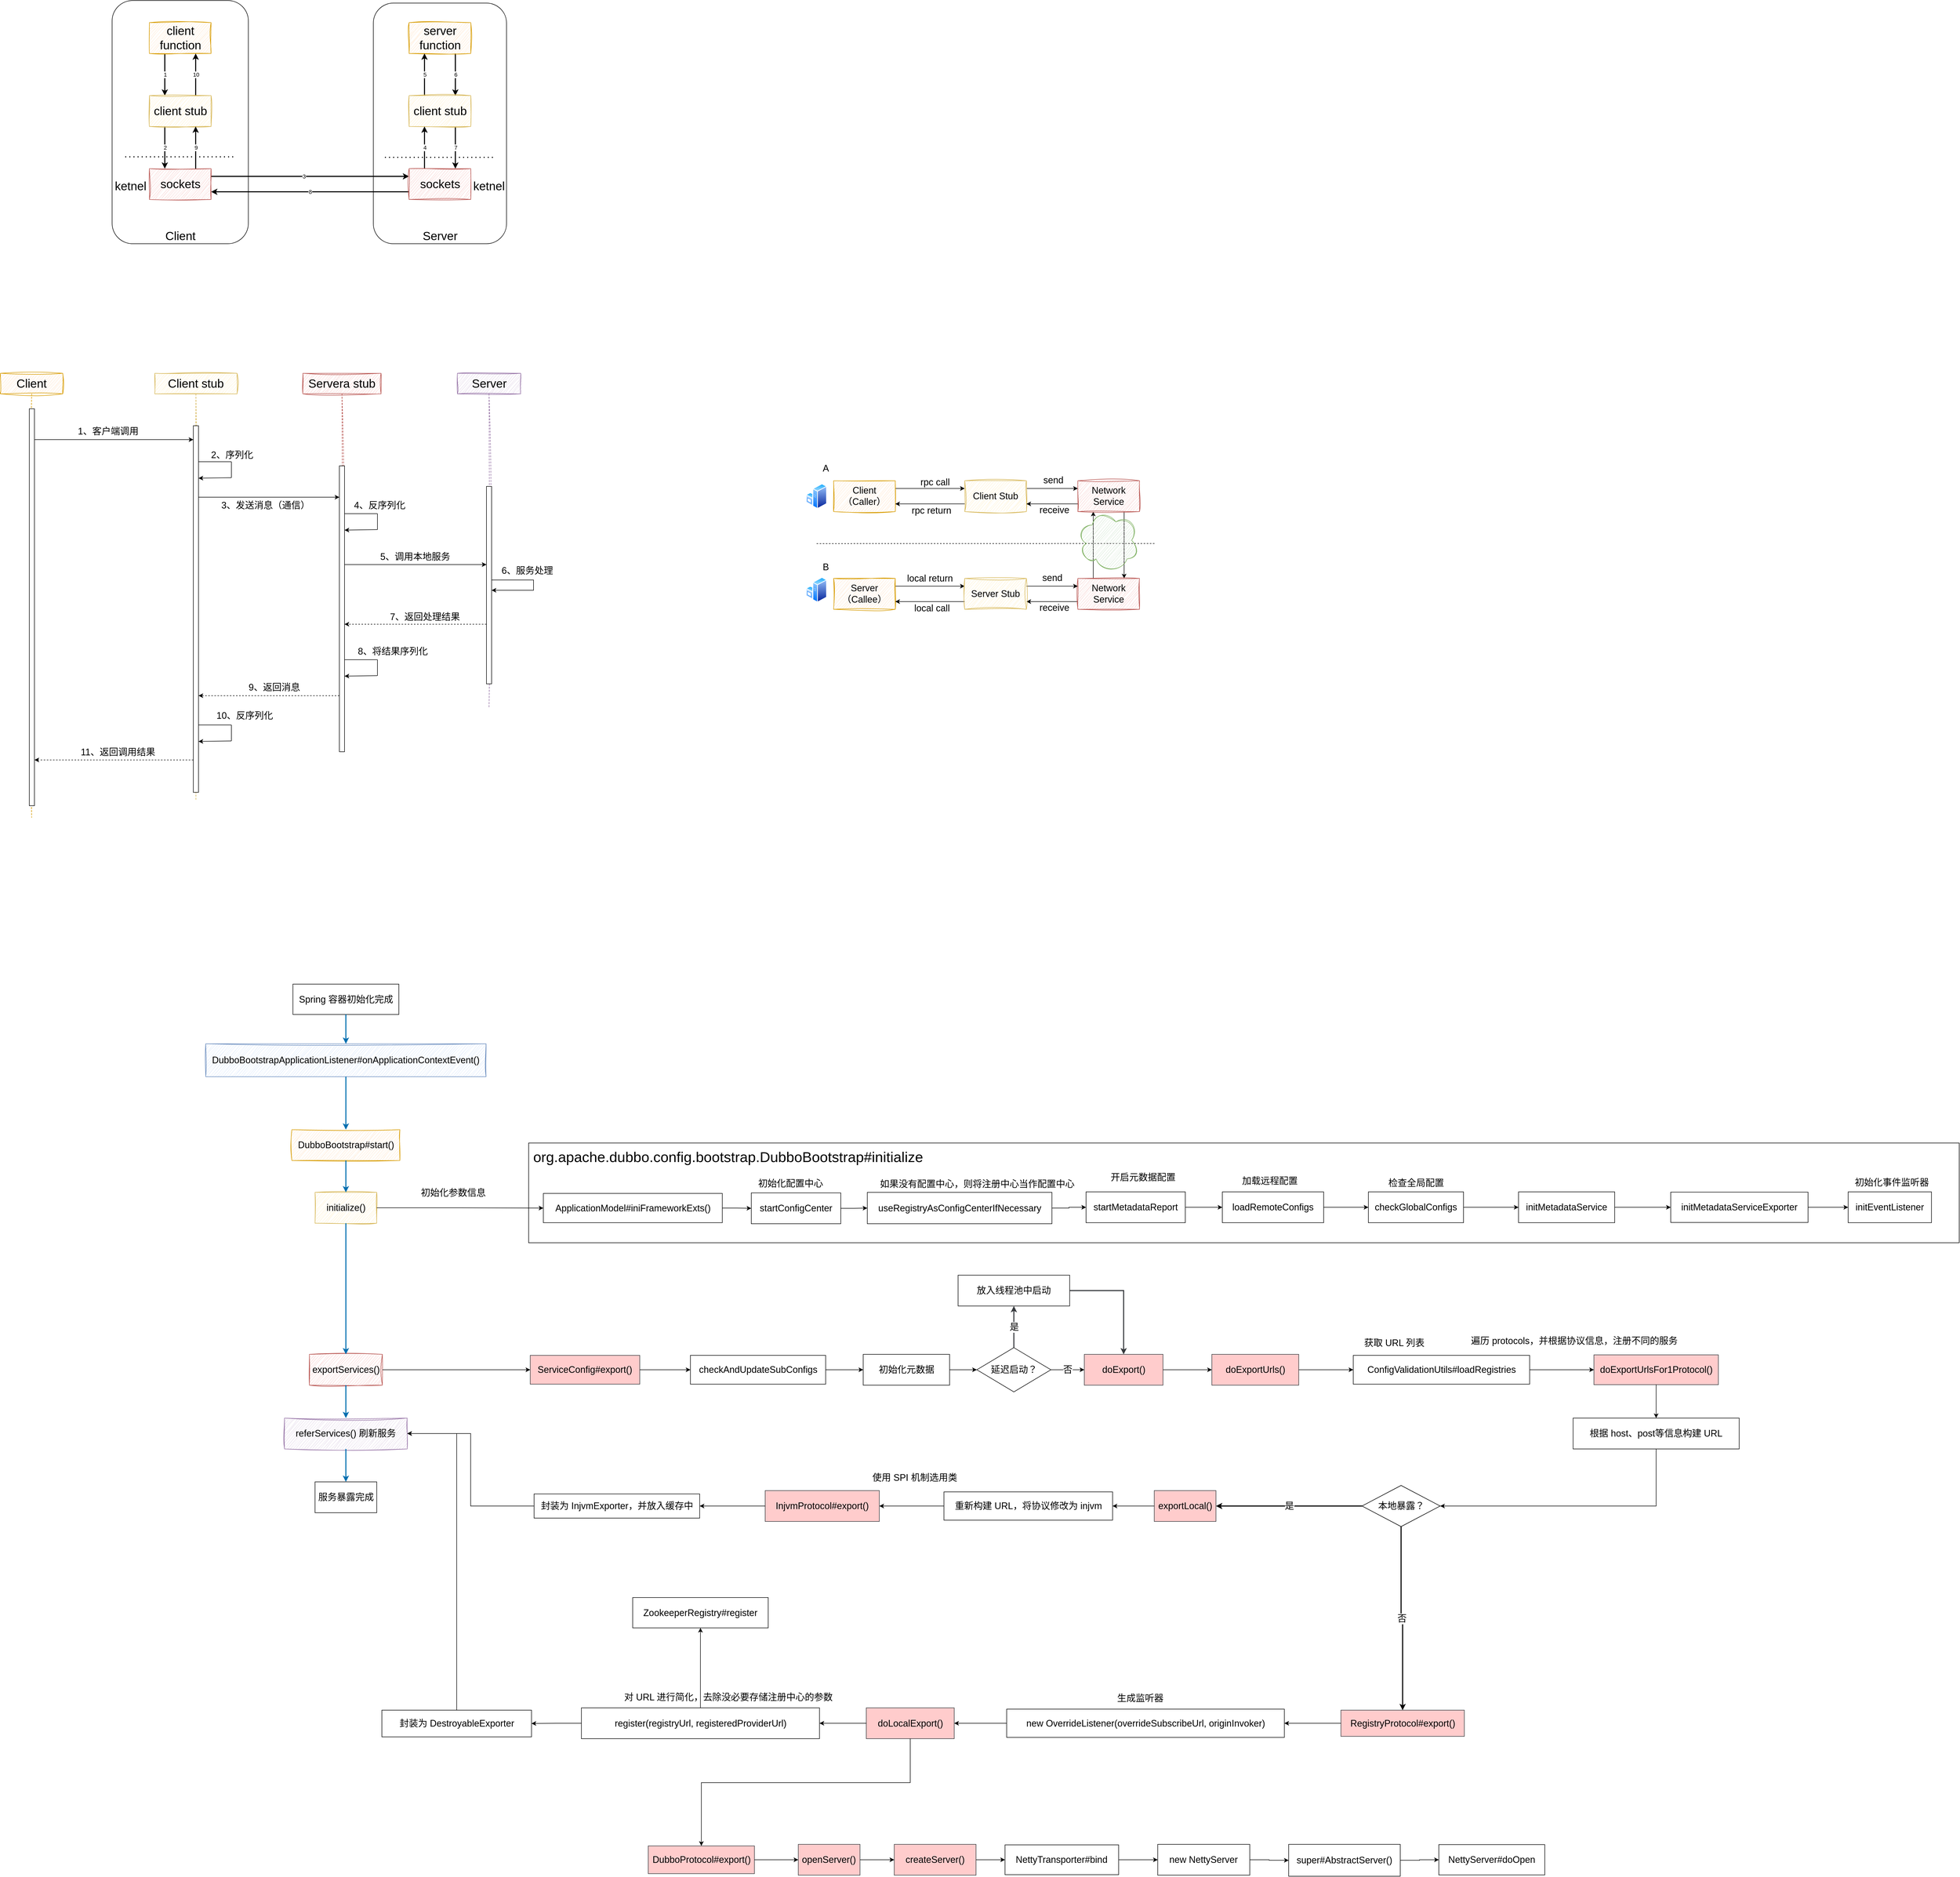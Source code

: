 <mxfile version="21.3.8" type="github">
  <diagram name="第 1 页" id="ynguHaI6anqF9o0DFnpZ">
    <mxGraphModel dx="14820" dy="6013" grid="0" gridSize="10" guides="1" tooltips="1" connect="1" arrows="1" fold="1" page="1" pageScale="1" pageWidth="827" pageHeight="1169" background="#ffffff" math="0" shadow="0">
      <root>
        <mxCell id="0" />
        <mxCell id="1" parent="0" />
        <mxCell id="4JavY6HXAWyGMQBlU3e4-26" value="" style="endArrow=none;dashed=1;html=1;rounded=0;" parent="1" edge="1">
          <mxGeometry width="50" height="50" relative="1" as="geometry">
            <mxPoint x="1264" y="1267.21" as="sourcePoint" />
            <mxPoint x="1924" y="1267" as="targetPoint" />
          </mxGeometry>
        </mxCell>
        <mxCell id="4JavY6HXAWyGMQBlU3e4-13" style="edgeStyle=orthogonalEdgeStyle;rounded=0;orthogonalLoop=1;jettySize=auto;html=1;exitX=0.75;exitY=1;exitDx=0;exitDy=0;entryX=0.75;entryY=0;entryDx=0;entryDy=0;" parent="1" source="4JavY6HXAWyGMQBlU3e4-10" target="4JavY6HXAWyGMQBlU3e4-5" edge="1">
          <mxGeometry relative="1" as="geometry" />
        </mxCell>
        <mxCell id="4JavY6HXAWyGMQBlU3e4-18" style="edgeStyle=orthogonalEdgeStyle;rounded=0;orthogonalLoop=1;jettySize=auto;html=1;exitX=0.25;exitY=0;exitDx=0;exitDy=0;entryX=0.25;entryY=1;entryDx=0;entryDy=0;" parent="1" source="4JavY6HXAWyGMQBlU3e4-5" target="4JavY6HXAWyGMQBlU3e4-10" edge="1">
          <mxGeometry relative="1" as="geometry" />
        </mxCell>
        <mxCell id="WNuXEq5mow0dsCHCeVzA-1" value="" style="rounded=1;whiteSpace=wrap;html=1;" parent="1" vertex="1">
          <mxGeometry x="-106" y="211" width="265" height="473" as="geometry" />
        </mxCell>
        <mxCell id="WNuXEq5mow0dsCHCeVzA-11" value="1" style="edgeStyle=orthogonalEdgeStyle;rounded=0;orthogonalLoop=1;jettySize=auto;html=1;exitX=0.25;exitY=1;exitDx=0;exitDy=0;entryX=0.25;entryY=0;entryDx=0;entryDy=0;strokeWidth=2;" parent="1" source="WNuXEq5mow0dsCHCeVzA-2" target="WNuXEq5mow0dsCHCeVzA-5" edge="1">
          <mxGeometry relative="1" as="geometry" />
        </mxCell>
        <mxCell id="WNuXEq5mow0dsCHCeVzA-2" value="client function" style="rounded=0;whiteSpace=wrap;html=1;fontSize=23;fillColor=#ffe6cc;strokeColor=#d79b00;sketch=1;curveFitting=1;jiggle=2;shadow=0;glass=0;" parent="1" vertex="1">
          <mxGeometry x="-33.5" y="254" width="120" height="60" as="geometry" />
        </mxCell>
        <mxCell id="WNuXEq5mow0dsCHCeVzA-3" value="" style="rounded=1;whiteSpace=wrap;html=1;" parent="1" vertex="1">
          <mxGeometry x="402" y="216" width="259" height="468" as="geometry" />
        </mxCell>
        <mxCell id="WNuXEq5mow0dsCHCeVzA-16" value="6" style="edgeStyle=orthogonalEdgeStyle;rounded=0;orthogonalLoop=1;jettySize=auto;html=1;exitX=0.75;exitY=1;exitDx=0;exitDy=0;entryX=0.75;entryY=0;entryDx=0;entryDy=0;strokeWidth=2;" parent="1" source="WNuXEq5mow0dsCHCeVzA-4" target="WNuXEq5mow0dsCHCeVzA-7" edge="1">
          <mxGeometry relative="1" as="geometry" />
        </mxCell>
        <mxCell id="WNuXEq5mow0dsCHCeVzA-4" value="server function" style="rounded=0;whiteSpace=wrap;html=1;fontSize=23;fillColor=#ffe6cc;strokeColor=#d79b00;sketch=1;curveFitting=1;jiggle=2;shadow=0;glass=0;" parent="1" vertex="1">
          <mxGeometry x="471.5" y="254" width="120" height="60" as="geometry" />
        </mxCell>
        <mxCell id="WNuXEq5mow0dsCHCeVzA-12" value="2" style="edgeStyle=orthogonalEdgeStyle;rounded=0;orthogonalLoop=1;jettySize=auto;html=1;exitX=0.25;exitY=1;exitDx=0;exitDy=0;entryX=0.25;entryY=0;entryDx=0;entryDy=0;strokeWidth=2;" parent="1" source="WNuXEq5mow0dsCHCeVzA-5" target="WNuXEq5mow0dsCHCeVzA-6" edge="1">
          <mxGeometry relative="1" as="geometry" />
        </mxCell>
        <mxCell id="WNuXEq5mow0dsCHCeVzA-20" value="10" style="edgeStyle=orthogonalEdgeStyle;rounded=0;orthogonalLoop=1;jettySize=auto;html=1;exitX=0.75;exitY=0;exitDx=0;exitDy=0;entryX=0.75;entryY=1;entryDx=0;entryDy=0;strokeWidth=2;" parent="1" source="WNuXEq5mow0dsCHCeVzA-5" target="WNuXEq5mow0dsCHCeVzA-2" edge="1">
          <mxGeometry relative="1" as="geometry" />
        </mxCell>
        <mxCell id="WNuXEq5mow0dsCHCeVzA-5" value="client stub" style="rounded=0;whiteSpace=wrap;html=1;fontSize=23;fillColor=#fff2cc;strokeColor=#d6b656;sketch=1;curveFitting=1;jiggle=2;" parent="1" vertex="1">
          <mxGeometry x="-33.5" y="396" width="120" height="60" as="geometry" />
        </mxCell>
        <mxCell id="WNuXEq5mow0dsCHCeVzA-13" style="edgeStyle=orthogonalEdgeStyle;rounded=0;orthogonalLoop=1;jettySize=auto;html=1;exitX=1;exitY=0.25;exitDx=0;exitDy=0;entryX=0;entryY=0.25;entryDx=0;entryDy=0;strokeWidth=2;" parent="1" source="WNuXEq5mow0dsCHCeVzA-6" target="WNuXEq5mow0dsCHCeVzA-8" edge="1">
          <mxGeometry relative="1" as="geometry" />
        </mxCell>
        <mxCell id="WNuXEq5mow0dsCHCeVzA-21" value="3" style="edgeLabel;html=1;align=center;verticalAlign=middle;resizable=0;points=[];" parent="WNuXEq5mow0dsCHCeVzA-13" vertex="1" connectable="0">
          <mxGeometry x="-0.065" relative="1" as="geometry">
            <mxPoint as="offset" />
          </mxGeometry>
        </mxCell>
        <mxCell id="WNuXEq5mow0dsCHCeVzA-19" value="9" style="edgeStyle=orthogonalEdgeStyle;rounded=0;orthogonalLoop=1;jettySize=auto;html=1;exitX=0.75;exitY=0;exitDx=0;exitDy=0;entryX=0.75;entryY=1;entryDx=0;entryDy=0;strokeWidth=2;" parent="1" source="WNuXEq5mow0dsCHCeVzA-6" target="WNuXEq5mow0dsCHCeVzA-5" edge="1">
          <mxGeometry relative="1" as="geometry" />
        </mxCell>
        <mxCell id="WNuXEq5mow0dsCHCeVzA-6" value="sockets" style="rounded=0;whiteSpace=wrap;html=1;fontSize=23;fillColor=#f8cecc;strokeColor=#b85450;sketch=1;curveFitting=1;jiggle=2;" parent="1" vertex="1">
          <mxGeometry x="-33.5" y="538" width="120" height="60" as="geometry" />
        </mxCell>
        <mxCell id="WNuXEq5mow0dsCHCeVzA-15" value="5" style="edgeStyle=orthogonalEdgeStyle;rounded=0;orthogonalLoop=1;jettySize=auto;html=1;exitX=0.25;exitY=0;exitDx=0;exitDy=0;entryX=0.25;entryY=1;entryDx=0;entryDy=0;strokeWidth=2;" parent="1" source="WNuXEq5mow0dsCHCeVzA-7" target="WNuXEq5mow0dsCHCeVzA-4" edge="1">
          <mxGeometry relative="1" as="geometry" />
        </mxCell>
        <mxCell id="WNuXEq5mow0dsCHCeVzA-17" value="7" style="edgeStyle=orthogonalEdgeStyle;rounded=0;orthogonalLoop=1;jettySize=auto;html=1;exitX=0.75;exitY=1;exitDx=0;exitDy=0;entryX=0.75;entryY=0;entryDx=0;entryDy=0;strokeWidth=2;" parent="1" source="WNuXEq5mow0dsCHCeVzA-7" target="WNuXEq5mow0dsCHCeVzA-8" edge="1">
          <mxGeometry relative="1" as="geometry" />
        </mxCell>
        <mxCell id="WNuXEq5mow0dsCHCeVzA-7" value="client stub" style="rounded=0;whiteSpace=wrap;html=1;fontSize=23;fillColor=#fff2cc;strokeColor=#d6b656;sketch=1;curveFitting=1;jiggle=2;" parent="1" vertex="1">
          <mxGeometry x="471.5" y="396" width="120" height="60" as="geometry" />
        </mxCell>
        <mxCell id="WNuXEq5mow0dsCHCeVzA-14" value="4" style="edgeStyle=orthogonalEdgeStyle;rounded=0;orthogonalLoop=1;jettySize=auto;html=1;exitX=0.25;exitY=0;exitDx=0;exitDy=0;entryX=0.25;entryY=1;entryDx=0;entryDy=0;strokeWidth=2;" parent="1" source="WNuXEq5mow0dsCHCeVzA-8" target="WNuXEq5mow0dsCHCeVzA-7" edge="1">
          <mxGeometry relative="1" as="geometry" />
        </mxCell>
        <mxCell id="WNuXEq5mow0dsCHCeVzA-18" value="8" style="edgeStyle=orthogonalEdgeStyle;rounded=0;orthogonalLoop=1;jettySize=auto;html=1;exitX=0;exitY=0.75;exitDx=0;exitDy=0;entryX=1;entryY=0.75;entryDx=0;entryDy=0;strokeWidth=2;" parent="1" source="WNuXEq5mow0dsCHCeVzA-8" target="WNuXEq5mow0dsCHCeVzA-6" edge="1">
          <mxGeometry relative="1" as="geometry" />
        </mxCell>
        <mxCell id="WNuXEq5mow0dsCHCeVzA-8" value="sockets" style="rounded=0;whiteSpace=wrap;html=1;fontSize=23;fillColor=#f8cecc;strokeColor=#b85450;sketch=1;curveFitting=1;jiggle=2;" parent="1" vertex="1">
          <mxGeometry x="471.5" y="538" width="120" height="60" as="geometry" />
        </mxCell>
        <mxCell id="WNuXEq5mow0dsCHCeVzA-9" value="Client" style="text;html=1;strokeColor=none;fillColor=none;align=center;verticalAlign=middle;whiteSpace=wrap;rounded=0;fontSize=23;" parent="1" vertex="1">
          <mxGeometry x="-3.5" y="654" width="60" height="30" as="geometry" />
        </mxCell>
        <mxCell id="WNuXEq5mow0dsCHCeVzA-10" value="Server" style="text;html=1;strokeColor=none;fillColor=none;align=center;verticalAlign=middle;whiteSpace=wrap;rounded=0;fontSize=23;" parent="1" vertex="1">
          <mxGeometry x="501.5" y="654" width="60" height="30" as="geometry" />
        </mxCell>
        <mxCell id="WNuXEq5mow0dsCHCeVzA-22" value="" style="endArrow=none;dashed=1;html=1;dashPattern=1 3;strokeWidth=2;rounded=0;" parent="1" edge="1">
          <mxGeometry width="50" height="50" relative="1" as="geometry">
            <mxPoint x="-80.5" y="515" as="sourcePoint" />
            <mxPoint x="133.5" y="515" as="targetPoint" />
          </mxGeometry>
        </mxCell>
        <mxCell id="WNuXEq5mow0dsCHCeVzA-23" value="" style="endArrow=none;dashed=1;html=1;dashPattern=1 3;strokeWidth=2;rounded=0;" parent="1" edge="1">
          <mxGeometry width="50" height="50" relative="1" as="geometry">
            <mxPoint x="424.5" y="516" as="sourcePoint" />
            <mxPoint x="638.5" y="516" as="targetPoint" />
          </mxGeometry>
        </mxCell>
        <mxCell id="WNuXEq5mow0dsCHCeVzA-24" value="&lt;font style=&quot;font-size: 23px;&quot;&gt;ketnel&lt;/font&gt;" style="text;html=1;strokeColor=none;fillColor=none;align=center;verticalAlign=middle;whiteSpace=wrap;rounded=0;" parent="1" vertex="1">
          <mxGeometry x="-100" y="557" width="60" height="30" as="geometry" />
        </mxCell>
        <mxCell id="WNuXEq5mow0dsCHCeVzA-25" value="&lt;font style=&quot;font-size: 23px;&quot;&gt;ketnel&lt;/font&gt;" style="text;html=1;strokeColor=none;fillColor=none;align=center;verticalAlign=middle;whiteSpace=wrap;rounded=0;" parent="1" vertex="1">
          <mxGeometry x="597" y="557" width="60" height="30" as="geometry" />
        </mxCell>
        <mxCell id="0BuADrquEKOu1tJ5kKiF-7" value="Client" style="shape=umlLifeline;perimeter=lifelinePerimeter;whiteSpace=wrap;html=1;container=1;dropTarget=0;collapsible=0;recursiveResize=0;outlineConnect=0;portConstraint=eastwest;newEdgeStyle={&quot;edgeStyle&quot;:&quot;elbowEdgeStyle&quot;,&quot;elbow&quot;:&quot;vertical&quot;,&quot;curved&quot;:0,&quot;rounded&quot;:0};fontSize=23;fillColor=#ffe6cc;strokeColor=#d79b00;shadow=0;sketch=1;curveFitting=1;jiggle=2;" parent="1" vertex="1">
          <mxGeometry x="-323" y="936" width="121" height="864" as="geometry" />
        </mxCell>
        <mxCell id="0BuADrquEKOu1tJ5kKiF-42" value="" style="html=1;points=[];perimeter=orthogonalPerimeter;outlineConnect=0;targetShapes=umlLifeline;portConstraint=eastwest;newEdgeStyle={&quot;edgeStyle&quot;:&quot;elbowEdgeStyle&quot;,&quot;elbow&quot;:&quot;vertical&quot;,&quot;curved&quot;:0,&quot;rounded&quot;:0};" parent="0BuADrquEKOu1tJ5kKiF-7" vertex="1">
          <mxGeometry x="56" y="69" width="10" height="772" as="geometry" />
        </mxCell>
        <mxCell id="0BuADrquEKOu1tJ5kKiF-15" value="Client stub" style="shape=umlLifeline;perimeter=lifelinePerimeter;whiteSpace=wrap;html=1;container=1;dropTarget=0;collapsible=0;recursiveResize=0;outlineConnect=0;portConstraint=eastwest;newEdgeStyle={&quot;edgeStyle&quot;:&quot;elbowEdgeStyle&quot;,&quot;elbow&quot;:&quot;vertical&quot;,&quot;curved&quot;:0,&quot;rounded&quot;:0};fontSize=23;fillColor=#fff2cc;strokeColor=#d6b656;sketch=1;curveFitting=1;jiggle=2;" parent="1" vertex="1">
          <mxGeometry x="-23" y="936" width="160" height="831" as="geometry" />
        </mxCell>
        <mxCell id="0BuADrquEKOu1tJ5kKiF-43" value="" style="html=1;points=[];perimeter=orthogonalPerimeter;outlineConnect=0;targetShapes=umlLifeline;portConstraint=eastwest;newEdgeStyle={&quot;edgeStyle&quot;:&quot;elbowEdgeStyle&quot;,&quot;elbow&quot;:&quot;vertical&quot;,&quot;curved&quot;:0,&quot;rounded&quot;:0};" parent="0BuADrquEKOu1tJ5kKiF-15" vertex="1">
          <mxGeometry x="75" y="102" width="10" height="713" as="geometry" />
        </mxCell>
        <mxCell id="0BuADrquEKOu1tJ5kKiF-16" value="Servera&amp;nbsp;stub" style="shape=umlLifeline;perimeter=lifelinePerimeter;whiteSpace=wrap;html=1;container=1;dropTarget=0;collapsible=0;recursiveResize=0;outlineConnect=0;portConstraint=eastwest;newEdgeStyle={&quot;edgeStyle&quot;:&quot;elbowEdgeStyle&quot;,&quot;elbow&quot;:&quot;vertical&quot;,&quot;curved&quot;:0,&quot;rounded&quot;:0};fontSize=23;fillColor=#f8cecc;strokeColor=#b85450;sketch=1;curveFitting=1;jiggle=2;" parent="1" vertex="1">
          <mxGeometry x="265" y="936" width="152" height="736" as="geometry" />
        </mxCell>
        <mxCell id="0BuADrquEKOu1tJ5kKiF-49" value="" style="html=1;points=[];perimeter=orthogonalPerimeter;outlineConnect=0;targetShapes=umlLifeline;portConstraint=eastwest;newEdgeStyle={&quot;edgeStyle&quot;:&quot;elbowEdgeStyle&quot;,&quot;elbow&quot;:&quot;vertical&quot;,&quot;curved&quot;:0,&quot;rounded&quot;:0};" parent="0BuADrquEKOu1tJ5kKiF-16" vertex="1">
          <mxGeometry x="71" y="180" width="10" height="556" as="geometry" />
        </mxCell>
        <mxCell id="0BuADrquEKOu1tJ5kKiF-17" value="Server" style="shape=umlLifeline;perimeter=lifelinePerimeter;whiteSpace=wrap;html=1;container=1;dropTarget=0;collapsible=0;recursiveResize=0;outlineConnect=0;portConstraint=eastwest;newEdgeStyle={&quot;edgeStyle&quot;:&quot;elbowEdgeStyle&quot;,&quot;elbow&quot;:&quot;vertical&quot;,&quot;curved&quot;:0,&quot;rounded&quot;:0};fontSize=23;fillColor=#e1d5e7;strokeColor=#9673a6;sketch=1;curveFitting=1;jiggle=2;" parent="1" vertex="1">
          <mxGeometry x="565.5" y="936" width="123" height="650" as="geometry" />
        </mxCell>
        <mxCell id="0BuADrquEKOu1tJ5kKiF-56" value="" style="html=1;points=[];perimeter=orthogonalPerimeter;outlineConnect=0;targetShapes=umlLifeline;portConstraint=eastwest;newEdgeStyle={&quot;edgeStyle&quot;:&quot;elbowEdgeStyle&quot;,&quot;elbow&quot;:&quot;vertical&quot;,&quot;curved&quot;:0,&quot;rounded&quot;:0};" parent="0BuADrquEKOu1tJ5kKiF-17" vertex="1">
          <mxGeometry x="56.5" y="220" width="10" height="384" as="geometry" />
        </mxCell>
        <mxCell id="0BuADrquEKOu1tJ5kKiF-59" style="edgeStyle=elbowEdgeStyle;rounded=0;orthogonalLoop=1;jettySize=auto;html=1;elbow=vertical;curved=0;" parent="0BuADrquEKOu1tJ5kKiF-17" source="0BuADrquEKOu1tJ5kKiF-56" target="0BuADrquEKOu1tJ5kKiF-56" edge="1">
          <mxGeometry relative="1" as="geometry">
            <Array as="points">
              <mxPoint x="148" y="410" />
            </Array>
          </mxGeometry>
        </mxCell>
        <mxCell id="0BuADrquEKOu1tJ5kKiF-60" value="&lt;font style=&quot;font-size: 18px;&quot;&gt;6、服务处理&lt;/font&gt;" style="edgeLabel;html=1;align=center;verticalAlign=middle;resizable=0;points=[];" parent="0BuADrquEKOu1tJ5kKiF-59" vertex="1" connectable="0">
          <mxGeometry x="-0.455" relative="1" as="geometry">
            <mxPoint x="19" y="-18" as="offset" />
          </mxGeometry>
        </mxCell>
        <mxCell id="0BuADrquEKOu1tJ5kKiF-47" style="edgeStyle=elbowEdgeStyle;rounded=0;orthogonalLoop=1;jettySize=auto;html=1;elbow=vertical;curved=0;" parent="1" source="0BuADrquEKOu1tJ5kKiF-42" target="0BuADrquEKOu1tJ5kKiF-43" edge="1">
          <mxGeometry relative="1" as="geometry">
            <Array as="points">
              <mxPoint x="-37" y="1065" />
              <mxPoint x="-97" y="1097" />
            </Array>
          </mxGeometry>
        </mxCell>
        <mxCell id="0BuADrquEKOu1tJ5kKiF-48" value="&lt;font style=&quot;font-size: 18px;&quot;&gt;1、客户端调用&lt;/font&gt;" style="edgeLabel;html=1;align=center;verticalAlign=middle;resizable=0;points=[];" parent="0BuADrquEKOu1tJ5kKiF-47" vertex="1" connectable="0">
          <mxGeometry x="0.108" relative="1" as="geometry">
            <mxPoint x="-28" y="-16" as="offset" />
          </mxGeometry>
        </mxCell>
        <mxCell id="0BuADrquEKOu1tJ5kKiF-52" style="edgeStyle=elbowEdgeStyle;rounded=0;orthogonalLoop=1;jettySize=auto;html=1;elbow=vertical;curved=0;" parent="1" source="0BuADrquEKOu1tJ5kKiF-43" target="0BuADrquEKOu1tJ5kKiF-49" edge="1">
          <mxGeometry relative="1" as="geometry">
            <Array as="points">
              <mxPoint x="262" y="1177" />
            </Array>
          </mxGeometry>
        </mxCell>
        <mxCell id="0BuADrquEKOu1tJ5kKiF-53" value="&lt;font style=&quot;font-size: 18px;&quot;&gt;3、发送消息（通信）&lt;/font&gt;" style="edgeLabel;html=1;align=center;verticalAlign=middle;resizable=0;points=[];" parent="0BuADrquEKOu1tJ5kKiF-52" vertex="1" connectable="0">
          <mxGeometry x="-0.055" relative="1" as="geometry">
            <mxPoint y="16" as="offset" />
          </mxGeometry>
        </mxCell>
        <mxCell id="0BuADrquEKOu1tJ5kKiF-57" style="edgeStyle=elbowEdgeStyle;rounded=0;orthogonalLoop=1;jettySize=auto;html=1;elbow=vertical;curved=0;" parent="1" source="0BuADrquEKOu1tJ5kKiF-49" target="0BuADrquEKOu1tJ5kKiF-56" edge="1">
          <mxGeometry relative="1" as="geometry">
            <Array as="points">
              <mxPoint x="559" y="1308" />
              <mxPoint x="513" y="1437" />
              <mxPoint x="519" y="1308" />
            </Array>
          </mxGeometry>
        </mxCell>
        <mxCell id="0BuADrquEKOu1tJ5kKiF-58" value="&lt;font style=&quot;font-size: 18px;&quot;&gt;5、调用本地服务&lt;/font&gt;" style="edgeLabel;html=1;align=center;verticalAlign=middle;resizable=0;points=[];" parent="0BuADrquEKOu1tJ5kKiF-57" vertex="1" connectable="0">
          <mxGeometry x="0.05" y="-4" relative="1" as="geometry">
            <mxPoint x="-8" y="-19" as="offset" />
          </mxGeometry>
        </mxCell>
        <mxCell id="0BuADrquEKOu1tJ5kKiF-67" style="edgeStyle=elbowEdgeStyle;rounded=0;orthogonalLoop=1;jettySize=auto;html=1;elbow=vertical;curved=0;dashed=1;" parent="1" source="0BuADrquEKOu1tJ5kKiF-56" target="0BuADrquEKOu1tJ5kKiF-49" edge="1">
          <mxGeometry relative="1" as="geometry">
            <Array as="points">
              <mxPoint x="566" y="1424" />
              <mxPoint x="513" y="1503" />
            </Array>
          </mxGeometry>
        </mxCell>
        <mxCell id="0BuADrquEKOu1tJ5kKiF-68" value="&lt;font style=&quot;font-size: 18px;&quot;&gt;7、返回处理结果&lt;/font&gt;" style="edgeLabel;html=1;align=center;verticalAlign=middle;resizable=0;points=[];" parent="0BuADrquEKOu1tJ5kKiF-67" vertex="1" connectable="0">
          <mxGeometry x="-0.244" y="-1" relative="1" as="geometry">
            <mxPoint x="-16" y="-13" as="offset" />
          </mxGeometry>
        </mxCell>
        <mxCell id="0BuADrquEKOu1tJ5kKiF-80" value="" style="group" parent="1" vertex="1" connectable="0">
          <mxGeometry x="62" y="1108" width="64" height="32" as="geometry" />
        </mxCell>
        <mxCell id="0BuADrquEKOu1tJ5kKiF-77" value="" style="endArrow=classic;html=1;rounded=0;" parent="0BuADrquEKOu1tJ5kKiF-80" edge="1">
          <mxGeometry width="50" height="50" relative="1" as="geometry">
            <mxPoint x="64" y="31" as="sourcePoint" />
            <mxPoint y="32" as="targetPoint" />
          </mxGeometry>
        </mxCell>
        <mxCell id="0BuADrquEKOu1tJ5kKiF-78" value="" style="endArrow=none;html=1;rounded=0;" parent="0BuADrquEKOu1tJ5kKiF-80" edge="1">
          <mxGeometry width="50" height="50" relative="1" as="geometry">
            <mxPoint as="sourcePoint" />
            <mxPoint x="64" as="targetPoint" />
          </mxGeometry>
        </mxCell>
        <mxCell id="0BuADrquEKOu1tJ5kKiF-79" value="" style="endArrow=none;html=1;rounded=0;" parent="0BuADrquEKOu1tJ5kKiF-80" edge="1">
          <mxGeometry width="50" height="50" relative="1" as="geometry">
            <mxPoint x="64" y="31" as="sourcePoint" />
            <mxPoint x="64" as="targetPoint" />
          </mxGeometry>
        </mxCell>
        <mxCell id="0BuADrquEKOu1tJ5kKiF-81" value="&lt;font style=&quot;font-size: 18px;&quot;&gt;2、序列化&lt;/font&gt;" style="text;html=1;strokeColor=none;fillColor=none;align=center;verticalAlign=middle;whiteSpace=wrap;rounded=0;" parent="1" vertex="1">
          <mxGeometry x="76" y="1083" width="103" height="23" as="geometry" />
        </mxCell>
        <mxCell id="0BuADrquEKOu1tJ5kKiF-84" value="" style="group" parent="1" vertex="1" connectable="0">
          <mxGeometry x="346" y="1209" width="64" height="32" as="geometry" />
        </mxCell>
        <mxCell id="0BuADrquEKOu1tJ5kKiF-85" value="" style="endArrow=classic;html=1;rounded=0;" parent="0BuADrquEKOu1tJ5kKiF-84" edge="1">
          <mxGeometry width="50" height="50" relative="1" as="geometry">
            <mxPoint x="64" y="31" as="sourcePoint" />
            <mxPoint y="32" as="targetPoint" />
          </mxGeometry>
        </mxCell>
        <mxCell id="0BuADrquEKOu1tJ5kKiF-86" value="" style="endArrow=none;html=1;rounded=0;" parent="0BuADrquEKOu1tJ5kKiF-84" edge="1">
          <mxGeometry width="50" height="50" relative="1" as="geometry">
            <mxPoint as="sourcePoint" />
            <mxPoint x="64" as="targetPoint" />
          </mxGeometry>
        </mxCell>
        <mxCell id="0BuADrquEKOu1tJ5kKiF-87" value="" style="endArrow=none;html=1;rounded=0;" parent="0BuADrquEKOu1tJ5kKiF-84" edge="1">
          <mxGeometry width="50" height="50" relative="1" as="geometry">
            <mxPoint x="64" y="31" as="sourcePoint" />
            <mxPoint x="64" as="targetPoint" />
          </mxGeometry>
        </mxCell>
        <mxCell id="0BuADrquEKOu1tJ5kKiF-88" value="&lt;font style=&quot;font-size: 18px;&quot;&gt;4、反序列化&lt;/font&gt;" style="text;html=1;strokeColor=none;fillColor=none;align=center;verticalAlign=middle;whiteSpace=wrap;rounded=0;" parent="1" vertex="1">
          <mxGeometry x="358" y="1180" width="113" height="25" as="geometry" />
        </mxCell>
        <mxCell id="0BuADrquEKOu1tJ5kKiF-90" value="" style="group" parent="1" vertex="1" connectable="0">
          <mxGeometry x="346" y="1493" width="64" height="32" as="geometry" />
        </mxCell>
        <mxCell id="0BuADrquEKOu1tJ5kKiF-91" value="" style="endArrow=classic;html=1;rounded=0;" parent="0BuADrquEKOu1tJ5kKiF-90" edge="1">
          <mxGeometry width="50" height="50" relative="1" as="geometry">
            <mxPoint x="64" y="31" as="sourcePoint" />
            <mxPoint y="32" as="targetPoint" />
          </mxGeometry>
        </mxCell>
        <mxCell id="0BuADrquEKOu1tJ5kKiF-92" value="" style="endArrow=none;html=1;rounded=0;" parent="0BuADrquEKOu1tJ5kKiF-90" edge="1">
          <mxGeometry width="50" height="50" relative="1" as="geometry">
            <mxPoint as="sourcePoint" />
            <mxPoint x="64" as="targetPoint" />
          </mxGeometry>
        </mxCell>
        <mxCell id="0BuADrquEKOu1tJ5kKiF-93" value="" style="endArrow=none;html=1;rounded=0;" parent="0BuADrquEKOu1tJ5kKiF-90" edge="1">
          <mxGeometry width="50" height="50" relative="1" as="geometry">
            <mxPoint x="64" y="31" as="sourcePoint" />
            <mxPoint x="64" as="targetPoint" />
          </mxGeometry>
        </mxCell>
        <mxCell id="0BuADrquEKOu1tJ5kKiF-94" value="&lt;font style=&quot;font-size: 18px;&quot;&gt;8、将结果序列化&lt;/font&gt;" style="text;html=1;strokeColor=none;fillColor=none;align=center;verticalAlign=middle;whiteSpace=wrap;rounded=0;" parent="1" vertex="1">
          <mxGeometry x="358" y="1463" width="164" height="28" as="geometry" />
        </mxCell>
        <mxCell id="0BuADrquEKOu1tJ5kKiF-95" style="edgeStyle=elbowEdgeStyle;rounded=0;orthogonalLoop=1;jettySize=auto;html=1;elbow=vertical;curved=0;dashed=1;" parent="1" source="0BuADrquEKOu1tJ5kKiF-49" target="0BuADrquEKOu1tJ5kKiF-43" edge="1">
          <mxGeometry relative="1" as="geometry">
            <Array as="points">
              <mxPoint x="228" y="1563" />
            </Array>
          </mxGeometry>
        </mxCell>
        <mxCell id="0BuADrquEKOu1tJ5kKiF-96" value="&lt;font style=&quot;font-size: 18px;&quot;&gt;9、返回消息&lt;/font&gt;" style="edgeLabel;html=1;align=center;verticalAlign=middle;resizable=0;points=[];" parent="0BuADrquEKOu1tJ5kKiF-95" vertex="1" connectable="0">
          <mxGeometry x="-0.076" y="-1" relative="1" as="geometry">
            <mxPoint x="-1" y="-15" as="offset" />
          </mxGeometry>
        </mxCell>
        <mxCell id="0BuADrquEKOu1tJ5kKiF-97" value="" style="group" parent="1" vertex="1" connectable="0">
          <mxGeometry x="62" y="1620" width="64" height="32" as="geometry" />
        </mxCell>
        <mxCell id="0BuADrquEKOu1tJ5kKiF-98" value="" style="endArrow=classic;html=1;rounded=0;" parent="0BuADrquEKOu1tJ5kKiF-97" edge="1">
          <mxGeometry width="50" height="50" relative="1" as="geometry">
            <mxPoint x="64" y="31" as="sourcePoint" />
            <mxPoint y="32" as="targetPoint" />
          </mxGeometry>
        </mxCell>
        <mxCell id="0BuADrquEKOu1tJ5kKiF-99" value="" style="endArrow=none;html=1;rounded=0;" parent="0BuADrquEKOu1tJ5kKiF-97" edge="1">
          <mxGeometry width="50" height="50" relative="1" as="geometry">
            <mxPoint as="sourcePoint" />
            <mxPoint x="64" as="targetPoint" />
          </mxGeometry>
        </mxCell>
        <mxCell id="0BuADrquEKOu1tJ5kKiF-100" value="" style="endArrow=none;html=1;rounded=0;" parent="0BuADrquEKOu1tJ5kKiF-97" edge="1">
          <mxGeometry width="50" height="50" relative="1" as="geometry">
            <mxPoint x="64" y="31" as="sourcePoint" />
            <mxPoint x="64" as="targetPoint" />
          </mxGeometry>
        </mxCell>
        <mxCell id="0BuADrquEKOu1tJ5kKiF-101" value="&lt;font style=&quot;font-size: 18px;&quot;&gt;10、反序列化&lt;/font&gt;" style="text;html=1;strokeColor=none;fillColor=none;align=center;verticalAlign=middle;whiteSpace=wrap;rounded=0;" parent="1" vertex="1">
          <mxGeometry x="70" y="1588" width="164" height="28" as="geometry" />
        </mxCell>
        <mxCell id="0BuADrquEKOu1tJ5kKiF-103" style="edgeStyle=elbowEdgeStyle;rounded=0;orthogonalLoop=1;jettySize=auto;html=1;elbow=vertical;curved=0;dashed=1;" parent="1" source="0BuADrquEKOu1tJ5kKiF-43" target="0BuADrquEKOu1tJ5kKiF-42" edge="1">
          <mxGeometry relative="1" as="geometry">
            <Array as="points">
              <mxPoint x="-10" y="1688" />
            </Array>
          </mxGeometry>
        </mxCell>
        <mxCell id="0BuADrquEKOu1tJ5kKiF-104" value="&lt;font style=&quot;font-size: 18px;&quot;&gt;11、返回调用结果&lt;/font&gt;" style="edgeLabel;html=1;align=center;verticalAlign=middle;resizable=0;points=[];" parent="0BuADrquEKOu1tJ5kKiF-103" vertex="1" connectable="0">
          <mxGeometry x="-0.057" y="1" relative="1" as="geometry">
            <mxPoint x="-2" y="-16" as="offset" />
          </mxGeometry>
        </mxCell>
        <mxCell id="4JavY6HXAWyGMQBlU3e4-2" value="" style="image;aspect=fixed;perimeter=ellipsePerimeter;html=1;align=center;shadow=0;dashed=0;spacingTop=3;image=img/lib/active_directory/windows_server.svg;" parent="1" vertex="1">
          <mxGeometry x="1243" y="1150" width="41" height="50" as="geometry" />
        </mxCell>
        <mxCell id="4JavY6HXAWyGMQBlU3e4-3" value="" style="image;aspect=fixed;perimeter=ellipsePerimeter;html=1;align=center;shadow=0;dashed=0;spacingTop=3;image=img/lib/active_directory/windows_server.svg;" parent="1" vertex="1">
          <mxGeometry x="1243" y="1332" width="41" height="50" as="geometry" />
        </mxCell>
        <mxCell id="4JavY6HXAWyGMQBlU3e4-11" value="&lt;font style=&quot;font-size: 18px;&quot;&gt;rpc call&lt;/font&gt;" style="edgeStyle=orthogonalEdgeStyle;rounded=0;orthogonalLoop=1;jettySize=auto;html=1;exitX=1;exitY=0.25;exitDx=0;exitDy=0;entryX=0;entryY=0.25;entryDx=0;entryDy=0;" parent="1" source="4JavY6HXAWyGMQBlU3e4-4" target="4JavY6HXAWyGMQBlU3e4-6" edge="1">
          <mxGeometry x="0.141" y="12" relative="1" as="geometry">
            <mxPoint as="offset" />
          </mxGeometry>
        </mxCell>
        <mxCell id="4JavY6HXAWyGMQBlU3e4-4" value="Client（Caller）" style="rounded=0;whiteSpace=wrap;html=1;fontSize=18;fillColor=#ffe6cc;strokeColor=#d79b00;sketch=1;curveFitting=1;jiggle=2;" parent="1" vertex="1">
          <mxGeometry x="1297" y="1145" width="120" height="60" as="geometry" />
        </mxCell>
        <mxCell id="4JavY6HXAWyGMQBlU3e4-14" style="edgeStyle=orthogonalEdgeStyle;rounded=0;orthogonalLoop=1;jettySize=auto;html=1;exitX=0;exitY=0.75;exitDx=0;exitDy=0;entryX=1;entryY=0.75;entryDx=0;entryDy=0;" parent="1" source="4JavY6HXAWyGMQBlU3e4-5" target="4JavY6HXAWyGMQBlU3e4-8" edge="1">
          <mxGeometry relative="1" as="geometry" />
        </mxCell>
        <mxCell id="4JavY6HXAWyGMQBlU3e4-21" value="&lt;font style=&quot;font-size: 18px;&quot;&gt;receive&lt;/font&gt;" style="edgeLabel;html=1;align=center;verticalAlign=middle;resizable=0;points=[];" parent="4JavY6HXAWyGMQBlU3e4-14" vertex="1" connectable="0">
          <mxGeometry x="-0.1" y="1" relative="1" as="geometry">
            <mxPoint x="-1" y="11" as="offset" />
          </mxGeometry>
        </mxCell>
        <mxCell id="4JavY6HXAWyGMQBlU3e4-5" value="Network Service" style="rounded=0;whiteSpace=wrap;html=1;fontSize=18;fillColor=#f8cecc;strokeColor=#b85450;sketch=1;curveFitting=1;jiggle=2;" parent="1" vertex="1">
          <mxGeometry x="1772" y="1335" width="120" height="60" as="geometry" />
        </mxCell>
        <mxCell id="4JavY6HXAWyGMQBlU3e4-12" value="&lt;font style=&quot;font-size: 18px;&quot;&gt;send&lt;/font&gt;" style="edgeStyle=orthogonalEdgeStyle;rounded=0;orthogonalLoop=1;jettySize=auto;html=1;exitX=1;exitY=0.25;exitDx=0;exitDy=0;entryX=0;entryY=0.25;entryDx=0;entryDy=0;" parent="1" source="4JavY6HXAWyGMQBlU3e4-6" target="4JavY6HXAWyGMQBlU3e4-10" edge="1">
          <mxGeometry x="0.04" y="16" relative="1" as="geometry">
            <mxPoint as="offset" />
          </mxGeometry>
        </mxCell>
        <mxCell id="4JavY6HXAWyGMQBlU3e4-20" style="edgeStyle=orthogonalEdgeStyle;rounded=0;orthogonalLoop=1;jettySize=auto;html=1;exitX=0;exitY=0.75;exitDx=0;exitDy=0;entryX=1;entryY=0.75;entryDx=0;entryDy=0;" parent="1" source="4JavY6HXAWyGMQBlU3e4-6" target="4JavY6HXAWyGMQBlU3e4-4" edge="1">
          <mxGeometry relative="1" as="geometry" />
        </mxCell>
        <mxCell id="4JavY6HXAWyGMQBlU3e4-24" value="&lt;font style=&quot;font-size: 18px;&quot;&gt;rpc return&lt;/font&gt;" style="edgeLabel;html=1;align=center;verticalAlign=middle;resizable=0;points=[];" parent="4JavY6HXAWyGMQBlU3e4-20" vertex="1" connectable="0">
          <mxGeometry x="-0.08" y="2" relative="1" as="geometry">
            <mxPoint x="-3" y="11" as="offset" />
          </mxGeometry>
        </mxCell>
        <mxCell id="4JavY6HXAWyGMQBlU3e4-6" value="Client Stub" style="rounded=0;whiteSpace=wrap;html=1;fontSize=18;fillColor=#fff2cc;strokeColor=#d6b656;sketch=1;curveFitting=1;jiggle=2;" parent="1" vertex="1">
          <mxGeometry x="1552" y="1145" width="120" height="60" as="geometry" />
        </mxCell>
        <mxCell id="4JavY6HXAWyGMQBlU3e4-16" style="edgeStyle=orthogonalEdgeStyle;rounded=0;orthogonalLoop=1;jettySize=auto;html=1;exitX=1;exitY=0.25;exitDx=0;exitDy=0;entryX=0;entryY=0.25;entryDx=0;entryDy=0;" parent="1" source="4JavY6HXAWyGMQBlU3e4-7" target="4JavY6HXAWyGMQBlU3e4-8" edge="1">
          <mxGeometry relative="1" as="geometry" />
        </mxCell>
        <mxCell id="4JavY6HXAWyGMQBlU3e4-22" value="&lt;font style=&quot;font-size: 18px;&quot;&gt;local return&lt;/font&gt;" style="edgeLabel;html=1;align=center;verticalAlign=middle;resizable=0;points=[];" parent="4JavY6HXAWyGMQBlU3e4-16" vertex="1" connectable="0">
          <mxGeometry x="0.096" y="1" relative="1" as="geometry">
            <mxPoint x="-7" y="-14" as="offset" />
          </mxGeometry>
        </mxCell>
        <mxCell id="4JavY6HXAWyGMQBlU3e4-7" value="Server（Callee）" style="rounded=0;whiteSpace=wrap;html=1;fontSize=18;fillColor=#ffe6cc;strokeColor=#d79b00;sketch=1;curveFitting=1;jiggle=2;" parent="1" vertex="1">
          <mxGeometry x="1297" y="1335" width="120" height="60" as="geometry" />
        </mxCell>
        <mxCell id="4JavY6HXAWyGMQBlU3e4-15" value="&lt;font style=&quot;font-size: 18px;&quot;&gt;local call&lt;/font&gt;" style="edgeStyle=orthogonalEdgeStyle;rounded=0;orthogonalLoop=1;jettySize=auto;html=1;exitX=0;exitY=0.75;exitDx=0;exitDy=0;entryX=1;entryY=0.75;entryDx=0;entryDy=0;" parent="1" source="4JavY6HXAWyGMQBlU3e4-8" target="4JavY6HXAWyGMQBlU3e4-7" edge="1">
          <mxGeometry x="-0.052" y="13" relative="1" as="geometry">
            <mxPoint as="offset" />
          </mxGeometry>
        </mxCell>
        <mxCell id="4JavY6HXAWyGMQBlU3e4-17" value="&lt;font style=&quot;font-size: 18px;&quot;&gt;send&lt;/font&gt;" style="edgeStyle=orthogonalEdgeStyle;rounded=0;orthogonalLoop=1;jettySize=auto;html=1;exitX=1;exitY=0.25;exitDx=0;exitDy=0;entryX=0;entryY=0.25;entryDx=0;entryDy=0;" parent="1" source="4JavY6HXAWyGMQBlU3e4-8" target="4JavY6HXAWyGMQBlU3e4-5" edge="1">
          <mxGeometry y="16" relative="1" as="geometry">
            <mxPoint as="offset" />
          </mxGeometry>
        </mxCell>
        <mxCell id="4JavY6HXAWyGMQBlU3e4-8" value="Server Stub" style="rounded=0;whiteSpace=wrap;html=1;fontSize=18;fillColor=#fff2cc;strokeColor=#d6b656;sketch=1;curveFitting=1;jiggle=2;" parent="1" vertex="1">
          <mxGeometry x="1552" y="1335" width="120" height="60" as="geometry" />
        </mxCell>
        <mxCell id="4JavY6HXAWyGMQBlU3e4-19" style="edgeStyle=orthogonalEdgeStyle;rounded=0;orthogonalLoop=1;jettySize=auto;html=1;exitX=0;exitY=0.75;exitDx=0;exitDy=0;entryX=1;entryY=0.75;entryDx=0;entryDy=0;" parent="1" source="4JavY6HXAWyGMQBlU3e4-10" target="4JavY6HXAWyGMQBlU3e4-6" edge="1">
          <mxGeometry relative="1" as="geometry" />
        </mxCell>
        <mxCell id="4JavY6HXAWyGMQBlU3e4-10" value="Network Service" style="rounded=0;whiteSpace=wrap;html=1;fontSize=18;fillColor=#f8cecc;strokeColor=#b85450;sketch=1;curveFitting=1;jiggle=2;" parent="1" vertex="1">
          <mxGeometry x="1772" y="1145" width="120" height="60" as="geometry" />
        </mxCell>
        <mxCell id="4JavY6HXAWyGMQBlU3e4-9" value="" style="ellipse;shape=cloud;whiteSpace=wrap;html=1;fillColor=#d5e8d4;strokeColor=#82b366;sketch=1;curveFitting=1;jiggle=2;" parent="1" vertex="1">
          <mxGeometry x="1769.5" y="1201" width="122.5" height="120" as="geometry" />
        </mxCell>
        <mxCell id="4JavY6HXAWyGMQBlU3e4-23" value="&lt;font style=&quot;font-size: 18px;&quot;&gt;receive&lt;/font&gt;" style="edgeLabel;html=1;align=center;verticalAlign=middle;resizable=0;points=[];" parent="1" vertex="1" connectable="0">
          <mxGeometry x="1725.997" y="1202" as="geometry" />
        </mxCell>
        <mxCell id="4JavY6HXAWyGMQBlU3e4-27" value="&lt;font style=&quot;font-size: 18px;&quot;&gt;A&lt;/font&gt;" style="text;html=1;strokeColor=none;fillColor=none;align=center;verticalAlign=middle;whiteSpace=wrap;rounded=0;" parent="1" vertex="1">
          <mxGeometry x="1252" y="1106" width="60" height="30" as="geometry" />
        </mxCell>
        <mxCell id="4JavY6HXAWyGMQBlU3e4-28" value="&lt;font style=&quot;font-size: 18px;&quot;&gt;B&lt;/font&gt;" style="text;html=1;strokeColor=none;fillColor=none;align=center;verticalAlign=middle;whiteSpace=wrap;rounded=0;" parent="1" vertex="1">
          <mxGeometry x="1252" y="1298" width="60" height="30" as="geometry" />
        </mxCell>
        <mxCell id="A7HWj-yYBhyZzJbtfnbB-26" value="" style="group" vertex="1" connectable="0" parent="1">
          <mxGeometry x="76" y="2124" width="3410" height="1735" as="geometry" />
        </mxCell>
        <mxCell id="A7HWj-yYBhyZzJbtfnbB-9" value="" style="rounded=0;whiteSpace=wrap;html=1;container=0;" vertex="1" parent="A7HWj-yYBhyZzJbtfnbB-26">
          <mxGeometry x="628" y="309" width="2782" height="194" as="geometry" />
        </mxCell>
        <mxCell id="4JavY6HXAWyGMQBlU3e4-30" value="Spring 容器初始化完成" style="rounded=0;whiteSpace=wrap;html=1;fontSize=18;container=0;" parent="A7HWj-yYBhyZzJbtfnbB-26" vertex="1">
          <mxGeometry x="169.62" width="206" height="59" as="geometry" />
        </mxCell>
        <mxCell id="4JavY6HXAWyGMQBlU3e4-31" value="&lt;font style=&quot;font-size: 18px;&quot;&gt;DubboBootstrapApplicationListener#onApplicationContextEvent()&lt;/font&gt;" style="rounded=0;whiteSpace=wrap;html=1;fontSize=18;fillColor=#dae8fc;strokeColor=#6c8ebf;sketch=1;curveFitting=1;jiggle=2;container=0;" parent="A7HWj-yYBhyZzJbtfnbB-26" vertex="1">
          <mxGeometry y="116" width="545.25" height="64" as="geometry" />
        </mxCell>
        <mxCell id="4JavY6HXAWyGMQBlU3e4-85" style="edgeStyle=orthogonalEdgeStyle;rounded=0;orthogonalLoop=1;jettySize=auto;html=1;fontSize=18;fillColor=#1ba1e2;strokeColor=#006EAF;strokeWidth=2;" parent="A7HWj-yYBhyZzJbtfnbB-26" source="4JavY6HXAWyGMQBlU3e4-30" target="4JavY6HXAWyGMQBlU3e4-31" edge="1">
          <mxGeometry relative="1" as="geometry" />
        </mxCell>
        <mxCell id="4JavY6HXAWyGMQBlU3e4-32" value="DubboBootstrap#start()" style="rounded=0;whiteSpace=wrap;html=1;fontSize=18;fillColor=#ffe6cc;strokeColor=#d79b00;sketch=1;curveFitting=1;jiggle=2;container=0;" parent="A7HWj-yYBhyZzJbtfnbB-26" vertex="1">
          <mxGeometry x="167.62" y="283" width="210" height="60" as="geometry" />
        </mxCell>
        <mxCell id="A7HWj-yYBhyZzJbtfnbB-8" style="edgeStyle=orthogonalEdgeStyle;rounded=0;orthogonalLoop=1;jettySize=auto;html=1;fillColor=#1ba1e2;strokeColor=#006EAF;strokeWidth=2;" edge="1" parent="A7HWj-yYBhyZzJbtfnbB-26" source="4JavY6HXAWyGMQBlU3e4-31" target="4JavY6HXAWyGMQBlU3e4-32">
          <mxGeometry relative="1" as="geometry" />
        </mxCell>
        <mxCell id="4JavY6HXAWyGMQBlU3e4-33" value="initialize()" style="rounded=0;whiteSpace=wrap;html=1;fontSize=18;fillColor=#fff2cc;strokeColor=#d6b656;sketch=1;curveFitting=1;jiggle=2;container=0;" parent="A7HWj-yYBhyZzJbtfnbB-26" vertex="1">
          <mxGeometry x="212.63" y="405" width="120" height="60" as="geometry" />
        </mxCell>
        <mxCell id="4JavY6HXAWyGMQBlU3e4-88" style="edgeStyle=orthogonalEdgeStyle;rounded=0;orthogonalLoop=1;jettySize=auto;html=1;fontSize=18;fillColor=#1ba1e2;strokeColor=#006EAF;strokeWidth=2;" parent="A7HWj-yYBhyZzJbtfnbB-26" source="4JavY6HXAWyGMQBlU3e4-32" target="4JavY6HXAWyGMQBlU3e4-33" edge="1">
          <mxGeometry relative="1" as="geometry" />
        </mxCell>
        <mxCell id="4JavY6HXAWyGMQBlU3e4-34" value="exportServices()" style="rounded=0;whiteSpace=wrap;html=1;fontSize=18;fillColor=#f8cecc;strokeColor=#b85450;sketch=1;curveFitting=1;jiggle=2;container=0;" parent="A7HWj-yYBhyZzJbtfnbB-26" vertex="1">
          <mxGeometry x="201.62" y="720" width="142" height="60" as="geometry" />
        </mxCell>
        <mxCell id="4JavY6HXAWyGMQBlU3e4-89" style="edgeStyle=orthogonalEdgeStyle;rounded=0;orthogonalLoop=1;jettySize=auto;html=1;fontSize=18;fillColor=#1ba1e2;strokeColor=#006EAF;strokeWidth=2;" parent="A7HWj-yYBhyZzJbtfnbB-26" source="4JavY6HXAWyGMQBlU3e4-33" target="4JavY6HXAWyGMQBlU3e4-34" edge="1">
          <mxGeometry relative="1" as="geometry" />
        </mxCell>
        <mxCell id="4JavY6HXAWyGMQBlU3e4-35" value="referServices() 刷新服务" style="rounded=0;whiteSpace=wrap;html=1;fontSize=18;fillColor=#e1d5e7;strokeColor=#9673a6;sketch=1;curveFitting=1;jiggle=2;container=0;" parent="A7HWj-yYBhyZzJbtfnbB-26" vertex="1">
          <mxGeometry x="153.33" y="844" width="238.57" height="60" as="geometry" />
        </mxCell>
        <mxCell id="4JavY6HXAWyGMQBlU3e4-90" style="edgeStyle=orthogonalEdgeStyle;rounded=0;orthogonalLoop=1;jettySize=auto;html=1;fontSize=18;fillColor=#1ba1e2;strokeColor=#006EAF;strokeWidth=2;" parent="A7HWj-yYBhyZzJbtfnbB-26" source="4JavY6HXAWyGMQBlU3e4-34" target="4JavY6HXAWyGMQBlU3e4-35" edge="1">
          <mxGeometry relative="1" as="geometry" />
        </mxCell>
        <mxCell id="4JavY6HXAWyGMQBlU3e4-36" value="服务暴露完成" style="rounded=0;whiteSpace=wrap;html=1;fontSize=18;container=0;" parent="A7HWj-yYBhyZzJbtfnbB-26" vertex="1">
          <mxGeometry x="212.63" y="968" width="120" height="60" as="geometry" />
        </mxCell>
        <mxCell id="4JavY6HXAWyGMQBlU3e4-91" style="edgeStyle=orthogonalEdgeStyle;rounded=0;orthogonalLoop=1;jettySize=auto;html=1;fontSize=18;fillColor=#1ba1e2;strokeColor=#006EAF;strokeWidth=2;" parent="A7HWj-yYBhyZzJbtfnbB-26" source="4JavY6HXAWyGMQBlU3e4-35" target="4JavY6HXAWyGMQBlU3e4-36" edge="1">
          <mxGeometry relative="1" as="geometry" />
        </mxCell>
        <mxCell id="4JavY6HXAWyGMQBlU3e4-38" value="startConfigCenter" style="rounded=0;whiteSpace=wrap;html=1;fontSize=18;container=0;" parent="A7HWj-yYBhyZzJbtfnbB-26" vertex="1">
          <mxGeometry x="1061" y="406" width="174" height="60" as="geometry" />
        </mxCell>
        <mxCell id="4JavY6HXAWyGMQBlU3e4-39" value="useRegistryAsConfigCenterIfNecessary" style="rounded=0;whiteSpace=wrap;html=1;fontSize=18;container=0;" parent="A7HWj-yYBhyZzJbtfnbB-26" vertex="1">
          <mxGeometry x="1286.62" y="405" width="359" height="61" as="geometry" />
        </mxCell>
        <mxCell id="4JavY6HXAWyGMQBlU3e4-95" style="edgeStyle=orthogonalEdgeStyle;rounded=0;orthogonalLoop=1;jettySize=auto;html=1;fontSize=18;" parent="A7HWj-yYBhyZzJbtfnbB-26" source="4JavY6HXAWyGMQBlU3e4-38" target="4JavY6HXAWyGMQBlU3e4-39" edge="1">
          <mxGeometry relative="1" as="geometry" />
        </mxCell>
        <mxCell id="4JavY6HXAWyGMQBlU3e4-40" value="startMetadataReport" style="rounded=0;whiteSpace=wrap;html=1;fontSize=18;container=0;" parent="A7HWj-yYBhyZzJbtfnbB-26" vertex="1">
          <mxGeometry x="1712" y="404" width="193" height="60" as="geometry" />
        </mxCell>
        <mxCell id="A7HWj-yYBhyZzJbtfnbB-21" style="edgeStyle=orthogonalEdgeStyle;rounded=0;orthogonalLoop=1;jettySize=auto;html=1;" edge="1" parent="A7HWj-yYBhyZzJbtfnbB-26" source="4JavY6HXAWyGMQBlU3e4-39" target="4JavY6HXAWyGMQBlU3e4-40">
          <mxGeometry relative="1" as="geometry" />
        </mxCell>
        <mxCell id="4JavY6HXAWyGMQBlU3e4-41" value="loadRemoteConfigs" style="rounded=0;whiteSpace=wrap;html=1;fontSize=18;container=0;" parent="A7HWj-yYBhyZzJbtfnbB-26" vertex="1">
          <mxGeometry x="1977" y="404" width="197" height="60" as="geometry" />
        </mxCell>
        <mxCell id="4JavY6HXAWyGMQBlU3e4-97" style="edgeStyle=orthogonalEdgeStyle;rounded=0;orthogonalLoop=1;jettySize=auto;html=1;fontSize=18;" parent="A7HWj-yYBhyZzJbtfnbB-26" source="4JavY6HXAWyGMQBlU3e4-40" target="4JavY6HXAWyGMQBlU3e4-41" edge="1">
          <mxGeometry relative="1" as="geometry" />
        </mxCell>
        <mxCell id="4JavY6HXAWyGMQBlU3e4-42" value="checkGlobalConfigs" style="rounded=0;whiteSpace=wrap;html=1;fontSize=18;container=0;" parent="A7HWj-yYBhyZzJbtfnbB-26" vertex="1">
          <mxGeometry x="2261" y="404" width="185" height="60" as="geometry" />
        </mxCell>
        <mxCell id="4JavY6HXAWyGMQBlU3e4-98" style="edgeStyle=orthogonalEdgeStyle;rounded=0;orthogonalLoop=1;jettySize=auto;html=1;fontSize=18;" parent="A7HWj-yYBhyZzJbtfnbB-26" source="4JavY6HXAWyGMQBlU3e4-41" target="4JavY6HXAWyGMQBlU3e4-42" edge="1">
          <mxGeometry relative="1" as="geometry" />
        </mxCell>
        <mxCell id="4JavY6HXAWyGMQBlU3e4-43" value="initMetadataService" style="rounded=0;whiteSpace=wrap;html=1;fontSize=18;container=0;" parent="A7HWj-yYBhyZzJbtfnbB-26" vertex="1">
          <mxGeometry x="2553" y="404" width="187" height="60" as="geometry" />
        </mxCell>
        <mxCell id="4JavY6HXAWyGMQBlU3e4-99" style="edgeStyle=orthogonalEdgeStyle;rounded=0;orthogonalLoop=1;jettySize=auto;html=1;fontSize=18;" parent="A7HWj-yYBhyZzJbtfnbB-26" source="4JavY6HXAWyGMQBlU3e4-42" target="4JavY6HXAWyGMQBlU3e4-43" edge="1">
          <mxGeometry relative="1" as="geometry" />
        </mxCell>
        <mxCell id="4JavY6HXAWyGMQBlU3e4-44" value="initMetadataServiceExporter" style="rounded=0;whiteSpace=wrap;html=1;fontSize=18;container=0;" parent="A7HWj-yYBhyZzJbtfnbB-26" vertex="1">
          <mxGeometry x="2849" y="404.5" width="267" height="59" as="geometry" />
        </mxCell>
        <mxCell id="4JavY6HXAWyGMQBlU3e4-100" style="edgeStyle=orthogonalEdgeStyle;rounded=0;orthogonalLoop=1;jettySize=auto;html=1;fontSize=18;" parent="A7HWj-yYBhyZzJbtfnbB-26" source="4JavY6HXAWyGMQBlU3e4-43" target="4JavY6HXAWyGMQBlU3e4-44" edge="1">
          <mxGeometry relative="1" as="geometry" />
        </mxCell>
        <mxCell id="4JavY6HXAWyGMQBlU3e4-45" value="initEventListener" style="rounded=0;whiteSpace=wrap;html=1;fontSize=18;container=0;" parent="A7HWj-yYBhyZzJbtfnbB-26" vertex="1">
          <mxGeometry x="3194" y="404" width="162" height="60" as="geometry" />
        </mxCell>
        <mxCell id="4JavY6HXAWyGMQBlU3e4-101" style="edgeStyle=orthogonalEdgeStyle;rounded=0;orthogonalLoop=1;jettySize=auto;html=1;fontSize=18;" parent="A7HWj-yYBhyZzJbtfnbB-26" source="4JavY6HXAWyGMQBlU3e4-44" target="4JavY6HXAWyGMQBlU3e4-45" edge="1">
          <mxGeometry relative="1" as="geometry" />
        </mxCell>
        <mxCell id="4JavY6HXAWyGMQBlU3e4-46" value="ServiceConfig#export()" style="rounded=0;whiteSpace=wrap;html=1;fontSize=18;fillColor=#ffcccc;strokeColor=#36393d;container=0;" parent="A7HWj-yYBhyZzJbtfnbB-26" vertex="1">
          <mxGeometry x="631.12" y="722" width="213" height="56" as="geometry" />
        </mxCell>
        <mxCell id="4JavY6HXAWyGMQBlU3e4-106" style="edgeStyle=orthogonalEdgeStyle;rounded=0;orthogonalLoop=1;jettySize=auto;html=1;" parent="A7HWj-yYBhyZzJbtfnbB-26" source="4JavY6HXAWyGMQBlU3e4-34" target="4JavY6HXAWyGMQBlU3e4-46" edge="1">
          <mxGeometry relative="1" as="geometry" />
        </mxCell>
        <mxCell id="4JavY6HXAWyGMQBlU3e4-47" value="checkAndUpdateSubConfigs" style="rounded=0;whiteSpace=wrap;html=1;fontSize=18;container=0;" parent="A7HWj-yYBhyZzJbtfnbB-26" vertex="1">
          <mxGeometry x="942.62" y="722" width="263" height="56" as="geometry" />
        </mxCell>
        <mxCell id="4JavY6HXAWyGMQBlU3e4-107" style="edgeStyle=orthogonalEdgeStyle;rounded=0;orthogonalLoop=1;jettySize=auto;html=1;" parent="A7HWj-yYBhyZzJbtfnbB-26" source="4JavY6HXAWyGMQBlU3e4-46" target="4JavY6HXAWyGMQBlU3e4-47" edge="1">
          <mxGeometry relative="1" as="geometry" />
        </mxCell>
        <mxCell id="4JavY6HXAWyGMQBlU3e4-48" value="初始化元数据" style="rounded=0;whiteSpace=wrap;html=1;fontSize=18;container=0;" parent="A7HWj-yYBhyZzJbtfnbB-26" vertex="1">
          <mxGeometry x="1278.62" y="720" width="168" height="60" as="geometry" />
        </mxCell>
        <mxCell id="4JavY6HXAWyGMQBlU3e4-108" style="edgeStyle=orthogonalEdgeStyle;rounded=0;orthogonalLoop=1;jettySize=auto;html=1;" parent="A7HWj-yYBhyZzJbtfnbB-26" source="4JavY6HXAWyGMQBlU3e4-47" target="4JavY6HXAWyGMQBlU3e4-48" edge="1">
          <mxGeometry relative="1" as="geometry" />
        </mxCell>
        <mxCell id="4JavY6HXAWyGMQBlU3e4-49" value="延迟启动？" style="rhombus;whiteSpace=wrap;html=1;fontSize=18;container=0;" parent="A7HWj-yYBhyZzJbtfnbB-26" vertex="1">
          <mxGeometry x="1499.62" y="707" width="144" height="86" as="geometry" />
        </mxCell>
        <mxCell id="4JavY6HXAWyGMQBlU3e4-109" style="edgeStyle=orthogonalEdgeStyle;rounded=0;orthogonalLoop=1;jettySize=auto;html=1;" parent="A7HWj-yYBhyZzJbtfnbB-26" source="4JavY6HXAWyGMQBlU3e4-48" target="4JavY6HXAWyGMQBlU3e4-49" edge="1">
          <mxGeometry relative="1" as="geometry" />
        </mxCell>
        <mxCell id="4JavY6HXAWyGMQBlU3e4-50" value="放入线程池中启动" style="rounded=0;whiteSpace=wrap;html=1;fontSize=18;container=0;" parent="A7HWj-yYBhyZzJbtfnbB-26" vertex="1">
          <mxGeometry x="1463.12" y="566" width="217" height="60" as="geometry" />
        </mxCell>
        <mxCell id="4JavY6HXAWyGMQBlU3e4-116" value="&lt;font style=&quot;font-size: 18px;&quot;&gt;是&lt;/font&gt;" style="edgeStyle=orthogonalEdgeStyle;rounded=0;orthogonalLoop=1;jettySize=auto;html=1;fillColor=#cdeb8b;strokeColor=#36393d;strokeWidth=2;" parent="A7HWj-yYBhyZzJbtfnbB-26" source="4JavY6HXAWyGMQBlU3e4-49" target="4JavY6HXAWyGMQBlU3e4-50" edge="1">
          <mxGeometry relative="1" as="geometry" />
        </mxCell>
        <mxCell id="4JavY6HXAWyGMQBlU3e4-52" value="doExport()" style="rounded=0;whiteSpace=wrap;html=1;fontSize=18;fillColor=#ffcccc;strokeColor=#36393d;container=0;" parent="A7HWj-yYBhyZzJbtfnbB-26" vertex="1">
          <mxGeometry x="1708.62" y="720" width="153" height="60" as="geometry" />
        </mxCell>
        <mxCell id="4JavY6HXAWyGMQBlU3e4-110" value="&lt;font style=&quot;font-size: 18px;&quot;&gt;否&lt;/font&gt;" style="edgeStyle=orthogonalEdgeStyle;rounded=0;orthogonalLoop=1;jettySize=auto;html=1;" parent="A7HWj-yYBhyZzJbtfnbB-26" source="4JavY6HXAWyGMQBlU3e4-49" target="4JavY6HXAWyGMQBlU3e4-52" edge="1">
          <mxGeometry relative="1" as="geometry" />
        </mxCell>
        <mxCell id="4JavY6HXAWyGMQBlU3e4-117" style="edgeStyle=orthogonalEdgeStyle;rounded=0;orthogonalLoop=1;jettySize=auto;html=1;fillColor=#cdeb8b;strokeColor=#36393d;strokeWidth=2;" parent="A7HWj-yYBhyZzJbtfnbB-26" source="4JavY6HXAWyGMQBlU3e4-50" target="4JavY6HXAWyGMQBlU3e4-52" edge="1">
          <mxGeometry relative="1" as="geometry" />
        </mxCell>
        <mxCell id="4JavY6HXAWyGMQBlU3e4-53" value="doExportUrls()" style="rounded=0;whiteSpace=wrap;html=1;fontSize=18;fillColor=#ffcccc;strokeColor=#36393d;container=0;" parent="A7HWj-yYBhyZzJbtfnbB-26" vertex="1">
          <mxGeometry x="1956.62" y="720" width="169" height="60" as="geometry" />
        </mxCell>
        <mxCell id="4JavY6HXAWyGMQBlU3e4-111" style="edgeStyle=orthogonalEdgeStyle;rounded=0;orthogonalLoop=1;jettySize=auto;html=1;" parent="A7HWj-yYBhyZzJbtfnbB-26" source="4JavY6HXAWyGMQBlU3e4-52" target="4JavY6HXAWyGMQBlU3e4-53" edge="1">
          <mxGeometry relative="1" as="geometry" />
        </mxCell>
        <mxCell id="4JavY6HXAWyGMQBlU3e4-54" value="ConfigValidationUtils#loadRegistries" style="rounded=0;whiteSpace=wrap;html=1;fontSize=18;container=0;" parent="A7HWj-yYBhyZzJbtfnbB-26" vertex="1">
          <mxGeometry x="2231.62" y="722" width="343" height="56" as="geometry" />
        </mxCell>
        <mxCell id="4JavY6HXAWyGMQBlU3e4-113" style="edgeStyle=orthogonalEdgeStyle;rounded=0;orthogonalLoop=1;jettySize=auto;html=1;" parent="A7HWj-yYBhyZzJbtfnbB-26" source="4JavY6HXAWyGMQBlU3e4-53" target="4JavY6HXAWyGMQBlU3e4-54" edge="1">
          <mxGeometry relative="1" as="geometry" />
        </mxCell>
        <mxCell id="4JavY6HXAWyGMQBlU3e4-55" value="doExportUrlsFor1Protocol()" style="rounded=0;whiteSpace=wrap;html=1;fontSize=18;fillColor=#ffcccc;strokeColor=#36393d;container=0;" parent="A7HWj-yYBhyZzJbtfnbB-26" vertex="1">
          <mxGeometry x="2699.62" y="721" width="242" height="58" as="geometry" />
        </mxCell>
        <mxCell id="4JavY6HXAWyGMQBlU3e4-114" style="edgeStyle=orthogonalEdgeStyle;rounded=0;orthogonalLoop=1;jettySize=auto;html=1;" parent="A7HWj-yYBhyZzJbtfnbB-26" source="4JavY6HXAWyGMQBlU3e4-54" target="4JavY6HXAWyGMQBlU3e4-55" edge="1">
          <mxGeometry relative="1" as="geometry" />
        </mxCell>
        <mxCell id="4JavY6HXAWyGMQBlU3e4-56" value="根据 host、post等信息构建 URL" style="rounded=0;whiteSpace=wrap;html=1;fontSize=18;container=0;" parent="A7HWj-yYBhyZzJbtfnbB-26" vertex="1">
          <mxGeometry x="2659.12" y="844" width="323" height="60" as="geometry" />
        </mxCell>
        <mxCell id="4JavY6HXAWyGMQBlU3e4-115" style="edgeStyle=orthogonalEdgeStyle;rounded=0;orthogonalLoop=1;jettySize=auto;html=1;" parent="A7HWj-yYBhyZzJbtfnbB-26" source="4JavY6HXAWyGMQBlU3e4-55" target="4JavY6HXAWyGMQBlU3e4-56" edge="1">
          <mxGeometry relative="1" as="geometry" />
        </mxCell>
        <mxCell id="4JavY6HXAWyGMQBlU3e4-57" value="本地暴露？" style="rhombus;whiteSpace=wrap;html=1;fontSize=18;container=0;" parent="A7HWj-yYBhyZzJbtfnbB-26" vertex="1">
          <mxGeometry x="2248.62" y="975" width="152" height="80" as="geometry" />
        </mxCell>
        <mxCell id="A7HWj-yYBhyZzJbtfnbB-13" style="edgeStyle=orthogonalEdgeStyle;rounded=0;orthogonalLoop=1;jettySize=auto;html=1;entryX=1;entryY=0.5;entryDx=0;entryDy=0;" edge="1" parent="A7HWj-yYBhyZzJbtfnbB-26" source="4JavY6HXAWyGMQBlU3e4-56" target="4JavY6HXAWyGMQBlU3e4-57">
          <mxGeometry relative="1" as="geometry">
            <Array as="points">
              <mxPoint x="2821" y="1015" />
            </Array>
          </mxGeometry>
        </mxCell>
        <mxCell id="4JavY6HXAWyGMQBlU3e4-58" value="exportLocal()" style="rounded=0;whiteSpace=wrap;html=1;fontSize=18;fillColor=#ffcccc;strokeColor=#36393d;container=0;" parent="A7HWj-yYBhyZzJbtfnbB-26" vertex="1">
          <mxGeometry x="1844.62" y="985" width="120" height="60" as="geometry" />
        </mxCell>
        <mxCell id="4JavY6HXAWyGMQBlU3e4-118" value="&lt;font style=&quot;font-size: 18px;&quot;&gt;是&lt;/font&gt;" style="edgeStyle=orthogonalEdgeStyle;rounded=0;orthogonalLoop=1;jettySize=auto;html=1;strokeWidth=2;" parent="A7HWj-yYBhyZzJbtfnbB-26" source="4JavY6HXAWyGMQBlU3e4-57" target="4JavY6HXAWyGMQBlU3e4-58" edge="1">
          <mxGeometry relative="1" as="geometry" />
        </mxCell>
        <mxCell id="4JavY6HXAWyGMQBlU3e4-59" value="重新构建 URL，将协议修改为&amp;nbsp;injvm" style="rounded=0;whiteSpace=wrap;html=1;fontSize=18;container=0;" parent="A7HWj-yYBhyZzJbtfnbB-26" vertex="1">
          <mxGeometry x="1435.62" y="987.5" width="328" height="55" as="geometry" />
        </mxCell>
        <mxCell id="4JavY6HXAWyGMQBlU3e4-119" style="edgeStyle=orthogonalEdgeStyle;rounded=0;orthogonalLoop=1;jettySize=auto;html=1;" parent="A7HWj-yYBhyZzJbtfnbB-26" source="4JavY6HXAWyGMQBlU3e4-58" target="4JavY6HXAWyGMQBlU3e4-59" edge="1">
          <mxGeometry relative="1" as="geometry" />
        </mxCell>
        <mxCell id="4JavY6HXAWyGMQBlU3e4-60" value="InjvmProtocol#export()" style="rounded=0;whiteSpace=wrap;html=1;fontSize=18;fillColor=#ffcccc;strokeColor=#36393d;container=0;" parent="A7HWj-yYBhyZzJbtfnbB-26" vertex="1">
          <mxGeometry x="1088" y="985" width="222" height="60" as="geometry" />
        </mxCell>
        <mxCell id="4JavY6HXAWyGMQBlU3e4-120" style="edgeStyle=orthogonalEdgeStyle;rounded=0;orthogonalLoop=1;jettySize=auto;html=1;" parent="A7HWj-yYBhyZzJbtfnbB-26" source="4JavY6HXAWyGMQBlU3e4-59" target="4JavY6HXAWyGMQBlU3e4-60" edge="1">
          <mxGeometry relative="1" as="geometry" />
        </mxCell>
        <mxCell id="A7HWj-yYBhyZzJbtfnbB-18" style="edgeStyle=orthogonalEdgeStyle;rounded=0;orthogonalLoop=1;jettySize=auto;html=1;entryX=1;entryY=0.5;entryDx=0;entryDy=0;" edge="1" parent="A7HWj-yYBhyZzJbtfnbB-26" source="4JavY6HXAWyGMQBlU3e4-61" target="4JavY6HXAWyGMQBlU3e4-35">
          <mxGeometry relative="1" as="geometry" />
        </mxCell>
        <mxCell id="4JavY6HXAWyGMQBlU3e4-61" value="封装为&amp;nbsp;InjvmExporter，并放入缓存中" style="rounded=0;whiteSpace=wrap;html=1;fontSize=18;container=0;" parent="A7HWj-yYBhyZzJbtfnbB-26" vertex="1">
          <mxGeometry x="638.62" y="991.5" width="322" height="47" as="geometry" />
        </mxCell>
        <mxCell id="4JavY6HXAWyGMQBlU3e4-121" style="edgeStyle=orthogonalEdgeStyle;rounded=0;orthogonalLoop=1;jettySize=auto;html=1;" parent="A7HWj-yYBhyZzJbtfnbB-26" source="4JavY6HXAWyGMQBlU3e4-60" target="4JavY6HXAWyGMQBlU3e4-61" edge="1">
          <mxGeometry relative="1" as="geometry" />
        </mxCell>
        <mxCell id="4JavY6HXAWyGMQBlU3e4-62" value="RegistryProtocol#export()" style="rounded=0;whiteSpace=wrap;html=1;fontSize=18;fillColor=#ffcccc;strokeColor=#36393d;container=0;" parent="A7HWj-yYBhyZzJbtfnbB-26" vertex="1">
          <mxGeometry x="2207.62" y="1412" width="240" height="51" as="geometry" />
        </mxCell>
        <mxCell id="A7HWj-yYBhyZzJbtfnbB-5" value="&lt;font style=&quot;font-size: 18px;&quot;&gt;否&lt;/font&gt;" style="edgeStyle=orthogonalEdgeStyle;rounded=0;orthogonalLoop=1;jettySize=auto;html=1;strokeWidth=2;" edge="1" parent="A7HWj-yYBhyZzJbtfnbB-26" source="4JavY6HXAWyGMQBlU3e4-57" target="4JavY6HXAWyGMQBlU3e4-62">
          <mxGeometry relative="1" as="geometry" />
        </mxCell>
        <mxCell id="4JavY6HXAWyGMQBlU3e4-63" value="new OverrideListener(overrideSubscribeUrl, originInvoker)" style="rounded=0;whiteSpace=wrap;html=1;fontSize=18;container=0;" parent="A7HWj-yYBhyZzJbtfnbB-26" vertex="1">
          <mxGeometry x="1557.62" y="1410" width="540" height="55" as="geometry" />
        </mxCell>
        <mxCell id="4JavY6HXAWyGMQBlU3e4-124" style="edgeStyle=orthogonalEdgeStyle;rounded=0;orthogonalLoop=1;jettySize=auto;html=1;" parent="A7HWj-yYBhyZzJbtfnbB-26" source="4JavY6HXAWyGMQBlU3e4-62" target="4JavY6HXAWyGMQBlU3e4-63" edge="1">
          <mxGeometry relative="1" as="geometry" />
        </mxCell>
        <mxCell id="4JavY6HXAWyGMQBlU3e4-64" value="doLocalExport()" style="rounded=0;whiteSpace=wrap;html=1;fontSize=18;fillColor=#ffcccc;strokeColor=#36393d;container=0;" parent="A7HWj-yYBhyZzJbtfnbB-26" vertex="1">
          <mxGeometry x="1284.62" y="1407.5" width="171" height="60" as="geometry" />
        </mxCell>
        <mxCell id="4JavY6HXAWyGMQBlU3e4-125" style="edgeStyle=orthogonalEdgeStyle;rounded=0;orthogonalLoop=1;jettySize=auto;html=1;" parent="A7HWj-yYBhyZzJbtfnbB-26" source="4JavY6HXAWyGMQBlU3e4-63" target="4JavY6HXAWyGMQBlU3e4-64" edge="1">
          <mxGeometry relative="1" as="geometry" />
        </mxCell>
        <mxCell id="4JavY6HXAWyGMQBlU3e4-65" value="DubboProtocol#export()" style="rounded=0;whiteSpace=wrap;html=1;fontSize=18;fillColor=#ffcccc;strokeColor=#36393d;container=0;" parent="A7HWj-yYBhyZzJbtfnbB-26" vertex="1">
          <mxGeometry x="860.62" y="1676" width="206.5" height="54" as="geometry" />
        </mxCell>
        <mxCell id="A7HWj-yYBhyZzJbtfnbB-6" style="edgeStyle=orthogonalEdgeStyle;rounded=0;orthogonalLoop=1;jettySize=auto;html=1;entryX=0.5;entryY=0;entryDx=0;entryDy=0;" edge="1" parent="A7HWj-yYBhyZzJbtfnbB-26" source="4JavY6HXAWyGMQBlU3e4-64" target="4JavY6HXAWyGMQBlU3e4-65">
          <mxGeometry relative="1" as="geometry">
            <Array as="points">
              <mxPoint x="1370.62" y="1553" />
              <mxPoint x="963.62" y="1553" />
            </Array>
          </mxGeometry>
        </mxCell>
        <mxCell id="4JavY6HXAWyGMQBlU3e4-67" value="&lt;font style=&quot;font-size: 18px;&quot;&gt;register(registryUrl, registeredProviderUrl)&lt;/font&gt;" style="rounded=0;whiteSpace=wrap;html=1;fontSize=18;container=0;" parent="A7HWj-yYBhyZzJbtfnbB-26" vertex="1">
          <mxGeometry x="730.62" y="1407.5" width="463" height="60" as="geometry" />
        </mxCell>
        <mxCell id="4JavY6HXAWyGMQBlU3e4-126" style="edgeStyle=orthogonalEdgeStyle;rounded=0;orthogonalLoop=1;jettySize=auto;html=1;" parent="A7HWj-yYBhyZzJbtfnbB-26" source="4JavY6HXAWyGMQBlU3e4-64" target="4JavY6HXAWyGMQBlU3e4-67" edge="1">
          <mxGeometry relative="1" as="geometry" />
        </mxCell>
        <mxCell id="4JavY6HXAWyGMQBlU3e4-68" value="ZookeeperRegistry#register" style="rounded=0;whiteSpace=wrap;html=1;fontSize=18;container=0;" parent="A7HWj-yYBhyZzJbtfnbB-26" vertex="1">
          <mxGeometry x="830.37" y="1193" width="263.5" height="59" as="geometry" />
        </mxCell>
        <mxCell id="4JavY6HXAWyGMQBlU3e4-131" style="edgeStyle=orthogonalEdgeStyle;rounded=0;orthogonalLoop=1;jettySize=auto;html=1;" parent="A7HWj-yYBhyZzJbtfnbB-26" source="4JavY6HXAWyGMQBlU3e4-67" target="4JavY6HXAWyGMQBlU3e4-68" edge="1">
          <mxGeometry relative="1" as="geometry" />
        </mxCell>
        <mxCell id="A7HWj-yYBhyZzJbtfnbB-16" style="edgeStyle=orthogonalEdgeStyle;rounded=0;orthogonalLoop=1;jettySize=auto;html=1;entryX=1;entryY=0.5;entryDx=0;entryDy=0;" edge="1" parent="A7HWj-yYBhyZzJbtfnbB-26" source="4JavY6HXAWyGMQBlU3e4-69" target="4JavY6HXAWyGMQBlU3e4-35">
          <mxGeometry relative="1" as="geometry" />
        </mxCell>
        <mxCell id="4JavY6HXAWyGMQBlU3e4-69" value="封装为&amp;nbsp;DestroyableExporter" style="rounded=0;whiteSpace=wrap;html=1;fontSize=18;container=0;" parent="A7HWj-yYBhyZzJbtfnbB-26" vertex="1">
          <mxGeometry x="342.62" y="1412" width="291" height="52" as="geometry" />
        </mxCell>
        <mxCell id="4JavY6HXAWyGMQBlU3e4-129" style="edgeStyle=orthogonalEdgeStyle;rounded=0;orthogonalLoop=1;jettySize=auto;html=1;" parent="A7HWj-yYBhyZzJbtfnbB-26" source="4JavY6HXAWyGMQBlU3e4-67" target="4JavY6HXAWyGMQBlU3e4-69" edge="1">
          <mxGeometry relative="1" as="geometry" />
        </mxCell>
        <mxCell id="4JavY6HXAWyGMQBlU3e4-70" value="openServer()" style="rounded=0;whiteSpace=wrap;html=1;fontSize=18;fillColor=#ffcccc;strokeColor=#36393d;container=0;" parent="A7HWj-yYBhyZzJbtfnbB-26" vertex="1">
          <mxGeometry x="1152.37" y="1673" width="120" height="60" as="geometry" />
        </mxCell>
        <mxCell id="4JavY6HXAWyGMQBlU3e4-132" style="edgeStyle=orthogonalEdgeStyle;rounded=0;orthogonalLoop=1;jettySize=auto;html=1;" parent="A7HWj-yYBhyZzJbtfnbB-26" source="4JavY6HXAWyGMQBlU3e4-65" target="4JavY6HXAWyGMQBlU3e4-70" edge="1">
          <mxGeometry relative="1" as="geometry" />
        </mxCell>
        <mxCell id="4JavY6HXAWyGMQBlU3e4-71" value="createServer()" style="rounded=0;whiteSpace=wrap;html=1;fontSize=18;fillColor=#ffcccc;strokeColor=#36393d;container=0;" parent="A7HWj-yYBhyZzJbtfnbB-26" vertex="1">
          <mxGeometry x="1339" y="1673" width="159" height="60" as="geometry" />
        </mxCell>
        <mxCell id="4JavY6HXAWyGMQBlU3e4-133" style="edgeStyle=orthogonalEdgeStyle;rounded=0;orthogonalLoop=1;jettySize=auto;html=1;" parent="A7HWj-yYBhyZzJbtfnbB-26" source="4JavY6HXAWyGMQBlU3e4-70" target="4JavY6HXAWyGMQBlU3e4-71" edge="1">
          <mxGeometry relative="1" as="geometry" />
        </mxCell>
        <mxCell id="4JavY6HXAWyGMQBlU3e4-72" value="NettyTransporter#bind" style="rounded=0;whiteSpace=wrap;html=1;fontSize=18;container=0;" parent="A7HWj-yYBhyZzJbtfnbB-26" vertex="1">
          <mxGeometry x="1554.37" y="1674" width="221" height="58" as="geometry" />
        </mxCell>
        <mxCell id="4JavY6HXAWyGMQBlU3e4-135" style="edgeStyle=orthogonalEdgeStyle;rounded=0;orthogonalLoop=1;jettySize=auto;html=1;" parent="A7HWj-yYBhyZzJbtfnbB-26" source="4JavY6HXAWyGMQBlU3e4-71" target="4JavY6HXAWyGMQBlU3e4-72" edge="1">
          <mxGeometry relative="1" as="geometry" />
        </mxCell>
        <mxCell id="4JavY6HXAWyGMQBlU3e4-73" value="new&amp;nbsp;NettyServer" style="rounded=0;whiteSpace=wrap;html=1;fontSize=18;container=0;" parent="A7HWj-yYBhyZzJbtfnbB-26" vertex="1">
          <mxGeometry x="1851.37" y="1673" width="179" height="60" as="geometry" />
        </mxCell>
        <mxCell id="4JavY6HXAWyGMQBlU3e4-136" style="edgeStyle=orthogonalEdgeStyle;rounded=0;orthogonalLoop=1;jettySize=auto;html=1;" parent="A7HWj-yYBhyZzJbtfnbB-26" source="4JavY6HXAWyGMQBlU3e4-72" target="4JavY6HXAWyGMQBlU3e4-73" edge="1">
          <mxGeometry relative="1" as="geometry" />
        </mxCell>
        <mxCell id="4JavY6HXAWyGMQBlU3e4-74" value="super#AbstractServer()" style="rounded=0;whiteSpace=wrap;html=1;fontSize=18;container=0;" parent="A7HWj-yYBhyZzJbtfnbB-26" vertex="1">
          <mxGeometry x="2106" y="1673" width="217" height="62" as="geometry" />
        </mxCell>
        <mxCell id="4JavY6HXAWyGMQBlU3e4-137" style="edgeStyle=orthogonalEdgeStyle;rounded=0;orthogonalLoop=1;jettySize=auto;html=1;" parent="A7HWj-yYBhyZzJbtfnbB-26" source="4JavY6HXAWyGMQBlU3e4-73" target="4JavY6HXAWyGMQBlU3e4-74" edge="1">
          <mxGeometry relative="1" as="geometry" />
        </mxCell>
        <mxCell id="4JavY6HXAWyGMQBlU3e4-75" value="NettyServer#doOpen" style="rounded=0;whiteSpace=wrap;html=1;fontSize=18;container=0;" parent="A7HWj-yYBhyZzJbtfnbB-26" vertex="1">
          <mxGeometry x="2398" y="1673.5" width="206" height="59" as="geometry" />
        </mxCell>
        <mxCell id="4JavY6HXAWyGMQBlU3e4-138" style="edgeStyle=orthogonalEdgeStyle;rounded=0;orthogonalLoop=1;jettySize=auto;html=1;" parent="A7HWj-yYBhyZzJbtfnbB-26" source="4JavY6HXAWyGMQBlU3e4-74" target="4JavY6HXAWyGMQBlU3e4-75" edge="1">
          <mxGeometry relative="1" as="geometry" />
        </mxCell>
        <mxCell id="4JavY6HXAWyGMQBlU3e4-143" style="edgeStyle=orthogonalEdgeStyle;rounded=0;orthogonalLoop=1;jettySize=auto;html=1;" parent="A7HWj-yYBhyZzJbtfnbB-26" source="4JavY6HXAWyGMQBlU3e4-141" target="4JavY6HXAWyGMQBlU3e4-38" edge="1">
          <mxGeometry relative="1" as="geometry" />
        </mxCell>
        <mxCell id="4JavY6HXAWyGMQBlU3e4-141" value="&lt;font style=&quot;font-size: 18px;&quot;&gt;ApplicationModel#iniFrameworkExts()&lt;/font&gt;" style="rounded=0;whiteSpace=wrap;html=1;container=0;" parent="A7HWj-yYBhyZzJbtfnbB-26" vertex="1">
          <mxGeometry x="656.62" y="407" width="348" height="57" as="geometry" />
        </mxCell>
        <mxCell id="4JavY6HXAWyGMQBlU3e4-142" value="&lt;font style=&quot;font-size: 18px;&quot;&gt;初始化参数信息&lt;/font&gt;" style="edgeStyle=orthogonalEdgeStyle;rounded=0;orthogonalLoop=1;jettySize=auto;html=1;" parent="A7HWj-yYBhyZzJbtfnbB-26" source="4JavY6HXAWyGMQBlU3e4-33" target="4JavY6HXAWyGMQBlU3e4-141" edge="1">
          <mxGeometry x="-0.087" y="29" relative="1" as="geometry">
            <mxPoint as="offset" />
          </mxGeometry>
        </mxCell>
        <mxCell id="4JavY6HXAWyGMQBlU3e4-145" value="&lt;font style=&quot;font-size: 18px;&quot;&gt;初始化配置中心&lt;/font&gt;" style="text;html=1;align=center;verticalAlign=middle;resizable=0;points=[];autosize=1;strokeColor=none;fillColor=none;container=0;" parent="A7HWj-yYBhyZzJbtfnbB-26" vertex="1">
          <mxGeometry x="1065" y="370.5" width="144" height="34" as="geometry" />
        </mxCell>
        <mxCell id="4JavY6HXAWyGMQBlU3e4-146" value="&lt;font style=&quot;font-size: 18px;&quot;&gt;如果没有配置中心，则将注册中心当作配置中心&lt;/font&gt;" style="text;html=1;strokeColor=none;fillColor=none;align=center;verticalAlign=middle;whiteSpace=wrap;rounded=0;container=0;" parent="A7HWj-yYBhyZzJbtfnbB-26" vertex="1">
          <mxGeometry x="1273" y="372.5" width="455" height="33" as="geometry" />
        </mxCell>
        <mxCell id="4JavY6HXAWyGMQBlU3e4-147" value="&lt;font style=&quot;font-size: 18px;&quot;&gt;开启元数据配置&lt;/font&gt;" style="text;html=1;strokeColor=none;fillColor=none;align=center;verticalAlign=middle;whiteSpace=wrap;rounded=0;container=0;" parent="A7HWj-yYBhyZzJbtfnbB-26" vertex="1">
          <mxGeometry x="1734" y="361" width="178" height="29" as="geometry" />
        </mxCell>
        <mxCell id="4JavY6HXAWyGMQBlU3e4-148" value="&lt;font style=&quot;font-size: 18px;&quot;&gt;加载远程配置&lt;/font&gt;" style="text;html=1;strokeColor=none;fillColor=none;align=center;verticalAlign=middle;whiteSpace=wrap;rounded=0;container=0;" parent="A7HWj-yYBhyZzJbtfnbB-26" vertex="1">
          <mxGeometry x="1950" y="364" width="239" height="38" as="geometry" />
        </mxCell>
        <mxCell id="4JavY6HXAWyGMQBlU3e4-149" value="&lt;font style=&quot;font-size: 18px;&quot;&gt;检查全局配置&lt;/font&gt;" style="text;html=1;strokeColor=none;fillColor=none;align=center;verticalAlign=middle;whiteSpace=wrap;rounded=0;container=0;" parent="A7HWj-yYBhyZzJbtfnbB-26" vertex="1">
          <mxGeometry x="2276.5" y="374" width="154" height="25" as="geometry" />
        </mxCell>
        <mxCell id="4JavY6HXAWyGMQBlU3e4-150" value="&lt;font style=&quot;font-size: 18px;&quot;&gt;初始化事件监听器&lt;/font&gt;" style="text;html=1;strokeColor=none;fillColor=none;align=center;verticalAlign=middle;whiteSpace=wrap;rounded=0;container=0;" parent="A7HWj-yYBhyZzJbtfnbB-26" vertex="1">
          <mxGeometry x="3188" y="372" width="182" height="27" as="geometry" />
        </mxCell>
        <mxCell id="A7HWj-yYBhyZzJbtfnbB-1" value="&lt;font style=&quot;font-size: 18px;&quot;&gt;&lt;font style=&quot;font-size: 18px;&quot;&gt;获取 URL 列表&amp;nbsp;&lt;/font&gt;&lt;/font&gt;" style="text;html=1;strokeColor=none;fillColor=none;align=center;verticalAlign=middle;whiteSpace=wrap;rounded=0;container=0;" vertex="1" parent="A7HWj-yYBhyZzJbtfnbB-26">
          <mxGeometry x="2185" y="675" width="258" height="45" as="geometry" />
        </mxCell>
        <mxCell id="A7HWj-yYBhyZzJbtfnbB-10" value="&lt;font style=&quot;font-size: 28px;&quot;&gt;org.apache.dubbo.config.bootstrap.DubboBootstrap#initialize&lt;/font&gt;" style="text;html=1;strokeColor=none;fillColor=none;align=center;verticalAlign=middle;whiteSpace=wrap;rounded=0;container=0;" vertex="1" parent="A7HWj-yYBhyZzJbtfnbB-26">
          <mxGeometry x="628" y="309" width="776" height="53" as="geometry" />
        </mxCell>
        <mxCell id="A7HWj-yYBhyZzJbtfnbB-11" value="&lt;font style=&quot;font-size: 18px;&quot;&gt;使用 SPI 机制选用类&lt;/font&gt;" style="text;html=1;strokeColor=none;fillColor=none;align=center;verticalAlign=middle;whiteSpace=wrap;rounded=0;container=0;" vertex="1" parent="A7HWj-yYBhyZzJbtfnbB-26">
          <mxGeometry x="1202" y="934" width="354" height="51" as="geometry" />
        </mxCell>
        <mxCell id="A7HWj-yYBhyZzJbtfnbB-12" value="&lt;font style=&quot;font-size: 18px;&quot;&gt;遍历 protocols，并根据协议信息，注册不同的服务&lt;/font&gt;" style="text;html=1;align=center;verticalAlign=middle;resizable=0;points=[];autosize=1;strokeColor=none;fillColor=none;container=0;" vertex="1" parent="A7HWj-yYBhyZzJbtfnbB-26">
          <mxGeometry x="2451" y="677" width="420" height="34" as="geometry" />
        </mxCell>
        <mxCell id="A7HWj-yYBhyZzJbtfnbB-14" value="&lt;font style=&quot;font-size: 18px;&quot;&gt;生成监听器&lt;/font&gt;" style="text;html=1;strokeColor=none;fillColor=none;align=center;verticalAlign=middle;whiteSpace=wrap;rounded=0;container=0;" vertex="1" parent="A7HWj-yYBhyZzJbtfnbB-26">
          <mxGeometry x="1741" y="1373" width="153" height="31" as="geometry" />
        </mxCell>
        <mxCell id="A7HWj-yYBhyZzJbtfnbB-15" value="&lt;font style=&quot;font-size: 18px;&quot;&gt;对 URL 进行简化，去除没必要存储注册中心的参数&lt;/font&gt;" style="text;html=1;align=center;verticalAlign=middle;resizable=0;points=[];autosize=1;strokeColor=none;fillColor=none;container=0;" vertex="1" parent="A7HWj-yYBhyZzJbtfnbB-26">
          <mxGeometry x="804" y="1370" width="423" height="34" as="geometry" />
        </mxCell>
      </root>
    </mxGraphModel>
  </diagram>
</mxfile>
